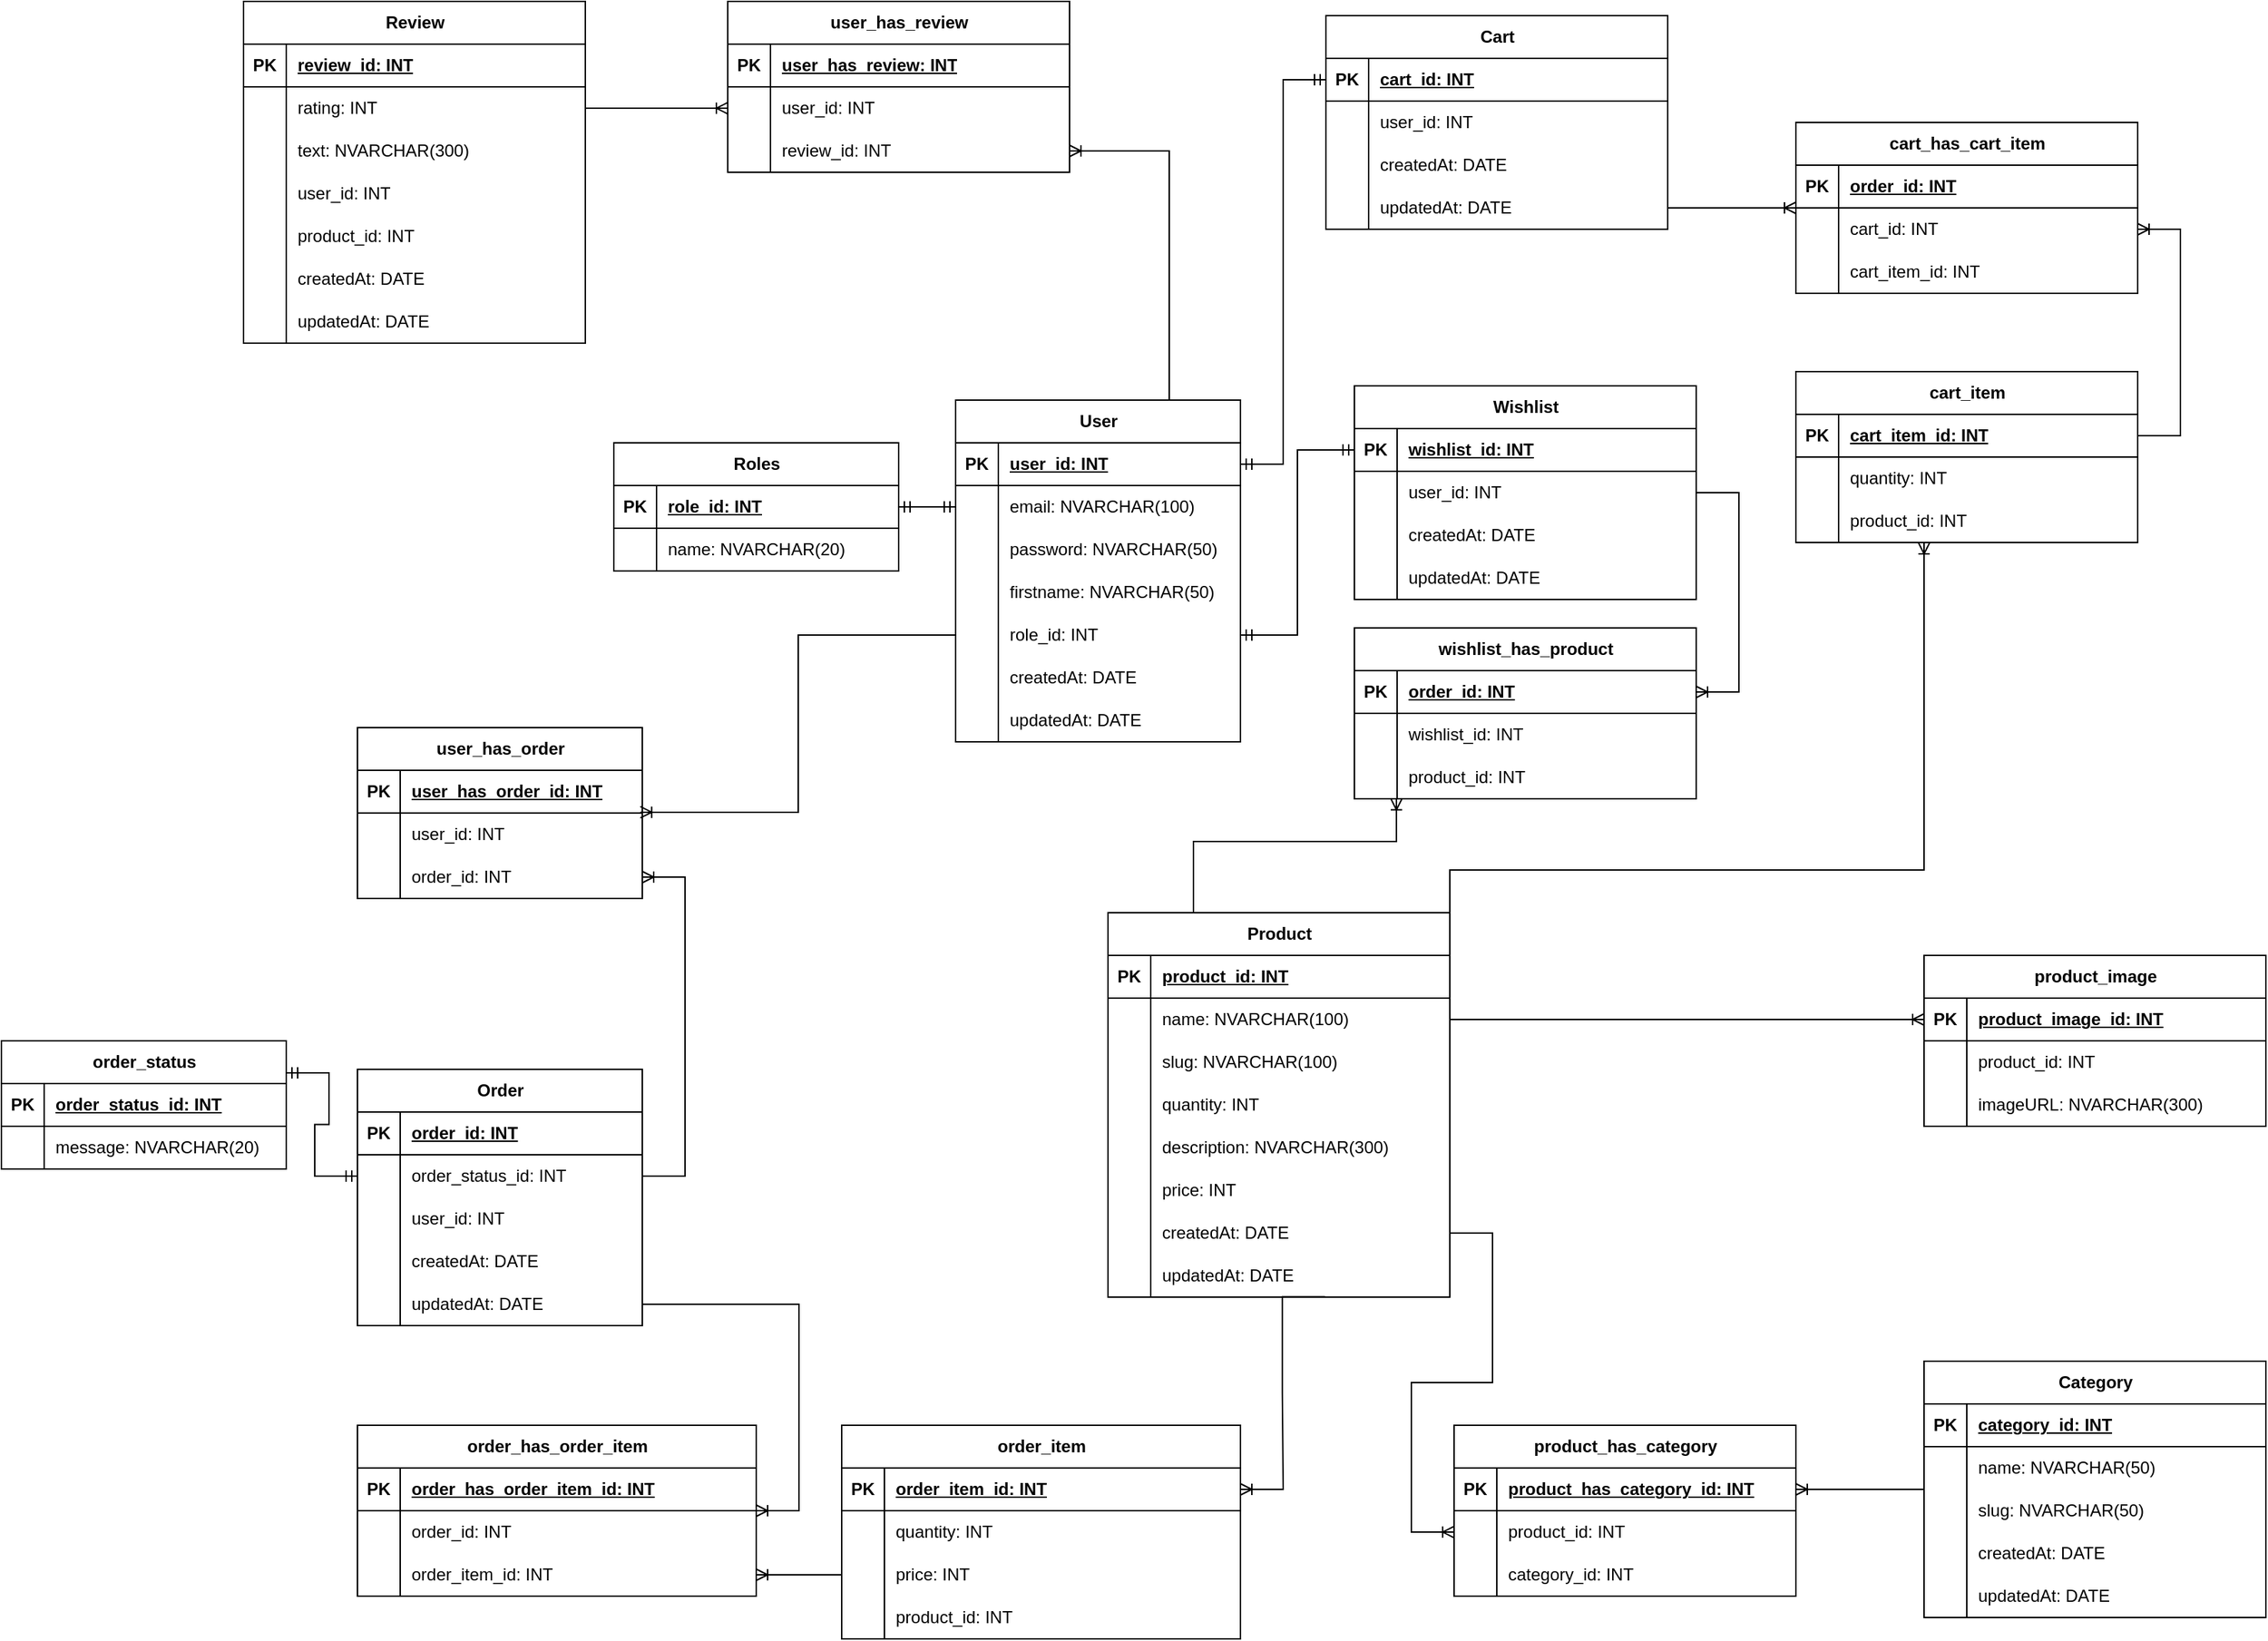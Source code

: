 <mxfile version="21.7.2" type="device">
  <diagram id="Y-lHsGfzWvklkj2IUued" name="Страница — 1">
    <mxGraphModel dx="2206" dy="2344" grid="1" gridSize="10" guides="1" tooltips="1" connect="1" arrows="1" fold="1" page="1" pageScale="1" pageWidth="827" pageHeight="1169" math="0" shadow="0">
      <root>
        <mxCell id="0" />
        <mxCell id="1" parent="0" />
        <mxCell id="SCgPNRUuOLUokb8Qyws3-1" value="User" style="shape=table;startSize=30;container=1;collapsible=1;childLayout=tableLayout;fixedRows=1;rowLines=0;fontStyle=1;align=center;resizeLast=1;html=1;" parent="1" vertex="1">
          <mxGeometry x="720" y="-880" width="200" height="240" as="geometry" />
        </mxCell>
        <mxCell id="SCgPNRUuOLUokb8Qyws3-2" value="" style="shape=tableRow;horizontal=0;startSize=0;swimlaneHead=0;swimlaneBody=0;fillColor=none;collapsible=0;dropTarget=0;points=[[0,0.5],[1,0.5]];portConstraint=eastwest;top=0;left=0;right=0;bottom=1;" parent="SCgPNRUuOLUokb8Qyws3-1" vertex="1">
          <mxGeometry y="30" width="200" height="30" as="geometry" />
        </mxCell>
        <mxCell id="SCgPNRUuOLUokb8Qyws3-3" value="PK" style="shape=partialRectangle;connectable=0;fillColor=none;top=0;left=0;bottom=0;right=0;fontStyle=1;overflow=hidden;whiteSpace=wrap;html=1;" parent="SCgPNRUuOLUokb8Qyws3-2" vertex="1">
          <mxGeometry width="30" height="30" as="geometry">
            <mxRectangle width="30" height="30" as="alternateBounds" />
          </mxGeometry>
        </mxCell>
        <mxCell id="SCgPNRUuOLUokb8Qyws3-4" value="user_id: INT" style="shape=partialRectangle;connectable=0;fillColor=none;top=0;left=0;bottom=0;right=0;align=left;spacingLeft=6;fontStyle=5;overflow=hidden;whiteSpace=wrap;html=1;" parent="SCgPNRUuOLUokb8Qyws3-2" vertex="1">
          <mxGeometry x="30" width="170" height="30" as="geometry">
            <mxRectangle width="170" height="30" as="alternateBounds" />
          </mxGeometry>
        </mxCell>
        <mxCell id="SCgPNRUuOLUokb8Qyws3-5" value="" style="shape=tableRow;horizontal=0;startSize=0;swimlaneHead=0;swimlaneBody=0;fillColor=none;collapsible=0;dropTarget=0;points=[[0,0.5],[1,0.5]];portConstraint=eastwest;top=0;left=0;right=0;bottom=0;" parent="SCgPNRUuOLUokb8Qyws3-1" vertex="1">
          <mxGeometry y="60" width="200" height="30" as="geometry" />
        </mxCell>
        <mxCell id="SCgPNRUuOLUokb8Qyws3-6" value="" style="shape=partialRectangle;connectable=0;fillColor=none;top=0;left=0;bottom=0;right=0;editable=1;overflow=hidden;whiteSpace=wrap;html=1;" parent="SCgPNRUuOLUokb8Qyws3-5" vertex="1">
          <mxGeometry width="30" height="30" as="geometry">
            <mxRectangle width="30" height="30" as="alternateBounds" />
          </mxGeometry>
        </mxCell>
        <mxCell id="SCgPNRUuOLUokb8Qyws3-7" value="email: NVARCHAR(100)" style="shape=partialRectangle;connectable=0;fillColor=none;top=0;left=0;bottom=0;right=0;align=left;spacingLeft=6;overflow=hidden;whiteSpace=wrap;html=1;" parent="SCgPNRUuOLUokb8Qyws3-5" vertex="1">
          <mxGeometry x="30" width="170" height="30" as="geometry">
            <mxRectangle width="170" height="30" as="alternateBounds" />
          </mxGeometry>
        </mxCell>
        <mxCell id="SCgPNRUuOLUokb8Qyws3-8" value="" style="shape=tableRow;horizontal=0;startSize=0;swimlaneHead=0;swimlaneBody=0;fillColor=none;collapsible=0;dropTarget=0;points=[[0,0.5],[1,0.5]];portConstraint=eastwest;top=0;left=0;right=0;bottom=0;" parent="SCgPNRUuOLUokb8Qyws3-1" vertex="1">
          <mxGeometry y="90" width="200" height="30" as="geometry" />
        </mxCell>
        <mxCell id="SCgPNRUuOLUokb8Qyws3-9" value="" style="shape=partialRectangle;connectable=0;fillColor=none;top=0;left=0;bottom=0;right=0;editable=1;overflow=hidden;whiteSpace=wrap;html=1;" parent="SCgPNRUuOLUokb8Qyws3-8" vertex="1">
          <mxGeometry width="30" height="30" as="geometry">
            <mxRectangle width="30" height="30" as="alternateBounds" />
          </mxGeometry>
        </mxCell>
        <mxCell id="SCgPNRUuOLUokb8Qyws3-10" value="password: NVARCHAR(50)" style="shape=partialRectangle;connectable=0;fillColor=none;top=0;left=0;bottom=0;right=0;align=left;spacingLeft=6;overflow=hidden;whiteSpace=wrap;html=1;" parent="SCgPNRUuOLUokb8Qyws3-8" vertex="1">
          <mxGeometry x="30" width="170" height="30" as="geometry">
            <mxRectangle width="170" height="30" as="alternateBounds" />
          </mxGeometry>
        </mxCell>
        <mxCell id="SCgPNRUuOLUokb8Qyws3-11" value="" style="shape=tableRow;horizontal=0;startSize=0;swimlaneHead=0;swimlaneBody=0;fillColor=none;collapsible=0;dropTarget=0;points=[[0,0.5],[1,0.5]];portConstraint=eastwest;top=0;left=0;right=0;bottom=0;" parent="SCgPNRUuOLUokb8Qyws3-1" vertex="1">
          <mxGeometry y="120" width="200" height="30" as="geometry" />
        </mxCell>
        <mxCell id="SCgPNRUuOLUokb8Qyws3-12" value="" style="shape=partialRectangle;connectable=0;fillColor=none;top=0;left=0;bottom=0;right=0;editable=1;overflow=hidden;whiteSpace=wrap;html=1;" parent="SCgPNRUuOLUokb8Qyws3-11" vertex="1">
          <mxGeometry width="30" height="30" as="geometry">
            <mxRectangle width="30" height="30" as="alternateBounds" />
          </mxGeometry>
        </mxCell>
        <mxCell id="SCgPNRUuOLUokb8Qyws3-13" value="firstname: NVARCHAR(50)" style="shape=partialRectangle;connectable=0;fillColor=none;top=0;left=0;bottom=0;right=0;align=left;spacingLeft=6;overflow=hidden;whiteSpace=wrap;html=1;" parent="SCgPNRUuOLUokb8Qyws3-11" vertex="1">
          <mxGeometry x="30" width="170" height="30" as="geometry">
            <mxRectangle width="170" height="30" as="alternateBounds" />
          </mxGeometry>
        </mxCell>
        <mxCell id="SCgPNRUuOLUokb8Qyws3-60" value="" style="shape=tableRow;horizontal=0;startSize=0;swimlaneHead=0;swimlaneBody=0;fillColor=none;collapsible=0;dropTarget=0;points=[[0,0.5],[1,0.5]];portConstraint=eastwest;top=0;left=0;right=0;bottom=0;" parent="SCgPNRUuOLUokb8Qyws3-1" vertex="1">
          <mxGeometry y="150" width="200" height="30" as="geometry" />
        </mxCell>
        <mxCell id="SCgPNRUuOLUokb8Qyws3-61" value="" style="shape=partialRectangle;connectable=0;fillColor=none;top=0;left=0;bottom=0;right=0;editable=1;overflow=hidden;whiteSpace=wrap;html=1;" parent="SCgPNRUuOLUokb8Qyws3-60" vertex="1">
          <mxGeometry width="30" height="30" as="geometry">
            <mxRectangle width="30" height="30" as="alternateBounds" />
          </mxGeometry>
        </mxCell>
        <mxCell id="SCgPNRUuOLUokb8Qyws3-62" value="role_id: INT" style="shape=partialRectangle;connectable=0;fillColor=none;top=0;left=0;bottom=0;right=0;align=left;spacingLeft=6;overflow=hidden;whiteSpace=wrap;html=1;" parent="SCgPNRUuOLUokb8Qyws3-60" vertex="1">
          <mxGeometry x="30" width="170" height="30" as="geometry">
            <mxRectangle width="170" height="30" as="alternateBounds" />
          </mxGeometry>
        </mxCell>
        <mxCell id="SCgPNRUuOLUokb8Qyws3-54" value="" style="shape=tableRow;horizontal=0;startSize=0;swimlaneHead=0;swimlaneBody=0;fillColor=none;collapsible=0;dropTarget=0;points=[[0,0.5],[1,0.5]];portConstraint=eastwest;top=0;left=0;right=0;bottom=0;" parent="SCgPNRUuOLUokb8Qyws3-1" vertex="1">
          <mxGeometry y="180" width="200" height="30" as="geometry" />
        </mxCell>
        <mxCell id="SCgPNRUuOLUokb8Qyws3-55" value="" style="shape=partialRectangle;connectable=0;fillColor=none;top=0;left=0;bottom=0;right=0;editable=1;overflow=hidden;whiteSpace=wrap;html=1;" parent="SCgPNRUuOLUokb8Qyws3-54" vertex="1">
          <mxGeometry width="30" height="30" as="geometry">
            <mxRectangle width="30" height="30" as="alternateBounds" />
          </mxGeometry>
        </mxCell>
        <mxCell id="SCgPNRUuOLUokb8Qyws3-56" value="createdAt: DATE" style="shape=partialRectangle;connectable=0;fillColor=none;top=0;left=0;bottom=0;right=0;align=left;spacingLeft=6;overflow=hidden;whiteSpace=wrap;html=1;" parent="SCgPNRUuOLUokb8Qyws3-54" vertex="1">
          <mxGeometry x="30" width="170" height="30" as="geometry">
            <mxRectangle width="170" height="30" as="alternateBounds" />
          </mxGeometry>
        </mxCell>
        <mxCell id="SCgPNRUuOLUokb8Qyws3-57" value="" style="shape=tableRow;horizontal=0;startSize=0;swimlaneHead=0;swimlaneBody=0;fillColor=none;collapsible=0;dropTarget=0;points=[[0,0.5],[1,0.5]];portConstraint=eastwest;top=0;left=0;right=0;bottom=0;" parent="SCgPNRUuOLUokb8Qyws3-1" vertex="1">
          <mxGeometry y="210" width="200" height="30" as="geometry" />
        </mxCell>
        <mxCell id="SCgPNRUuOLUokb8Qyws3-58" value="" style="shape=partialRectangle;connectable=0;fillColor=none;top=0;left=0;bottom=0;right=0;editable=1;overflow=hidden;whiteSpace=wrap;html=1;" parent="SCgPNRUuOLUokb8Qyws3-57" vertex="1">
          <mxGeometry width="30" height="30" as="geometry">
            <mxRectangle width="30" height="30" as="alternateBounds" />
          </mxGeometry>
        </mxCell>
        <mxCell id="SCgPNRUuOLUokb8Qyws3-59" value="updatedAt: DATE" style="shape=partialRectangle;connectable=0;fillColor=none;top=0;left=0;bottom=0;right=0;align=left;spacingLeft=6;overflow=hidden;whiteSpace=wrap;html=1;" parent="SCgPNRUuOLUokb8Qyws3-57" vertex="1">
          <mxGeometry x="30" width="170" height="30" as="geometry">
            <mxRectangle width="170" height="30" as="alternateBounds" />
          </mxGeometry>
        </mxCell>
        <mxCell id="SCgPNRUuOLUokb8Qyws3-28" value="Product" style="shape=table;startSize=30;container=1;collapsible=1;childLayout=tableLayout;fixedRows=1;rowLines=0;fontStyle=1;align=center;resizeLast=1;html=1;" parent="1" vertex="1">
          <mxGeometry x="827" y="-520" width="240" height="270" as="geometry" />
        </mxCell>
        <mxCell id="SCgPNRUuOLUokb8Qyws3-29" value="" style="shape=tableRow;horizontal=0;startSize=0;swimlaneHead=0;swimlaneBody=0;fillColor=none;collapsible=0;dropTarget=0;points=[[0,0.5],[1,0.5]];portConstraint=eastwest;top=0;left=0;right=0;bottom=1;" parent="SCgPNRUuOLUokb8Qyws3-28" vertex="1">
          <mxGeometry y="30" width="240" height="30" as="geometry" />
        </mxCell>
        <mxCell id="SCgPNRUuOLUokb8Qyws3-30" value="PK" style="shape=partialRectangle;connectable=0;fillColor=none;top=0;left=0;bottom=0;right=0;fontStyle=1;overflow=hidden;whiteSpace=wrap;html=1;" parent="SCgPNRUuOLUokb8Qyws3-29" vertex="1">
          <mxGeometry width="30" height="30" as="geometry">
            <mxRectangle width="30" height="30" as="alternateBounds" />
          </mxGeometry>
        </mxCell>
        <mxCell id="SCgPNRUuOLUokb8Qyws3-31" value="product_id: INT" style="shape=partialRectangle;connectable=0;fillColor=none;top=0;left=0;bottom=0;right=0;align=left;spacingLeft=6;fontStyle=5;overflow=hidden;whiteSpace=wrap;html=1;" parent="SCgPNRUuOLUokb8Qyws3-29" vertex="1">
          <mxGeometry x="30" width="210" height="30" as="geometry">
            <mxRectangle width="210" height="30" as="alternateBounds" />
          </mxGeometry>
        </mxCell>
        <mxCell id="SCgPNRUuOLUokb8Qyws3-32" value="" style="shape=tableRow;horizontal=0;startSize=0;swimlaneHead=0;swimlaneBody=0;fillColor=none;collapsible=0;dropTarget=0;points=[[0,0.5],[1,0.5]];portConstraint=eastwest;top=0;left=0;right=0;bottom=0;" parent="SCgPNRUuOLUokb8Qyws3-28" vertex="1">
          <mxGeometry y="60" width="240" height="30" as="geometry" />
        </mxCell>
        <mxCell id="SCgPNRUuOLUokb8Qyws3-33" value="" style="shape=partialRectangle;connectable=0;fillColor=none;top=0;left=0;bottom=0;right=0;editable=1;overflow=hidden;whiteSpace=wrap;html=1;" parent="SCgPNRUuOLUokb8Qyws3-32" vertex="1">
          <mxGeometry width="30" height="30" as="geometry">
            <mxRectangle width="30" height="30" as="alternateBounds" />
          </mxGeometry>
        </mxCell>
        <mxCell id="SCgPNRUuOLUokb8Qyws3-34" value="name: NVARCHAR(100)" style="shape=partialRectangle;connectable=0;fillColor=none;top=0;left=0;bottom=0;right=0;align=left;spacingLeft=6;overflow=hidden;whiteSpace=wrap;html=1;" parent="SCgPNRUuOLUokb8Qyws3-32" vertex="1">
          <mxGeometry x="30" width="210" height="30" as="geometry">
            <mxRectangle width="210" height="30" as="alternateBounds" />
          </mxGeometry>
        </mxCell>
        <mxCell id="SCgPNRUuOLUokb8Qyws3-35" value="" style="shape=tableRow;horizontal=0;startSize=0;swimlaneHead=0;swimlaneBody=0;fillColor=none;collapsible=0;dropTarget=0;points=[[0,0.5],[1,0.5]];portConstraint=eastwest;top=0;left=0;right=0;bottom=0;" parent="SCgPNRUuOLUokb8Qyws3-28" vertex="1">
          <mxGeometry y="90" width="240" height="30" as="geometry" />
        </mxCell>
        <mxCell id="SCgPNRUuOLUokb8Qyws3-36" value="" style="shape=partialRectangle;connectable=0;fillColor=none;top=0;left=0;bottom=0;right=0;editable=1;overflow=hidden;whiteSpace=wrap;html=1;" parent="SCgPNRUuOLUokb8Qyws3-35" vertex="1">
          <mxGeometry width="30" height="30" as="geometry">
            <mxRectangle width="30" height="30" as="alternateBounds" />
          </mxGeometry>
        </mxCell>
        <mxCell id="SCgPNRUuOLUokb8Qyws3-37" value="slug: NVARCHAR(100)" style="shape=partialRectangle;connectable=0;fillColor=none;top=0;left=0;bottom=0;right=0;align=left;spacingLeft=6;overflow=hidden;whiteSpace=wrap;html=1;" parent="SCgPNRUuOLUokb8Qyws3-35" vertex="1">
          <mxGeometry x="30" width="210" height="30" as="geometry">
            <mxRectangle width="210" height="30" as="alternateBounds" />
          </mxGeometry>
        </mxCell>
        <mxCell id="SCgPNRUuOLUokb8Qyws3-38" value="" style="shape=tableRow;horizontal=0;startSize=0;swimlaneHead=0;swimlaneBody=0;fillColor=none;collapsible=0;dropTarget=0;points=[[0,0.5],[1,0.5]];portConstraint=eastwest;top=0;left=0;right=0;bottom=0;" parent="SCgPNRUuOLUokb8Qyws3-28" vertex="1">
          <mxGeometry y="120" width="240" height="30" as="geometry" />
        </mxCell>
        <mxCell id="SCgPNRUuOLUokb8Qyws3-39" value="" style="shape=partialRectangle;connectable=0;fillColor=none;top=0;left=0;bottom=0;right=0;editable=1;overflow=hidden;whiteSpace=wrap;html=1;" parent="SCgPNRUuOLUokb8Qyws3-38" vertex="1">
          <mxGeometry width="30" height="30" as="geometry">
            <mxRectangle width="30" height="30" as="alternateBounds" />
          </mxGeometry>
        </mxCell>
        <mxCell id="SCgPNRUuOLUokb8Qyws3-40" value="quantity: INT" style="shape=partialRectangle;connectable=0;fillColor=none;top=0;left=0;bottom=0;right=0;align=left;spacingLeft=6;overflow=hidden;whiteSpace=wrap;html=1;" parent="SCgPNRUuOLUokb8Qyws3-38" vertex="1">
          <mxGeometry x="30" width="210" height="30" as="geometry">
            <mxRectangle width="210" height="30" as="alternateBounds" />
          </mxGeometry>
        </mxCell>
        <mxCell id="SCgPNRUuOLUokb8Qyws3-41" value="" style="shape=tableRow;horizontal=0;startSize=0;swimlaneHead=0;swimlaneBody=0;fillColor=none;collapsible=0;dropTarget=0;points=[[0,0.5],[1,0.5]];portConstraint=eastwest;top=0;left=0;right=0;bottom=0;" parent="SCgPNRUuOLUokb8Qyws3-28" vertex="1">
          <mxGeometry y="150" width="240" height="30" as="geometry" />
        </mxCell>
        <mxCell id="SCgPNRUuOLUokb8Qyws3-42" value="" style="shape=partialRectangle;connectable=0;fillColor=none;top=0;left=0;bottom=0;right=0;editable=1;overflow=hidden;whiteSpace=wrap;html=1;" parent="SCgPNRUuOLUokb8Qyws3-41" vertex="1">
          <mxGeometry width="30" height="30" as="geometry">
            <mxRectangle width="30" height="30" as="alternateBounds" />
          </mxGeometry>
        </mxCell>
        <mxCell id="SCgPNRUuOLUokb8Qyws3-43" value="description: NVARCHAR(300)" style="shape=partialRectangle;connectable=0;fillColor=none;top=0;left=0;bottom=0;right=0;align=left;spacingLeft=6;overflow=hidden;whiteSpace=wrap;html=1;" parent="SCgPNRUuOLUokb8Qyws3-41" vertex="1">
          <mxGeometry x="30" width="210" height="30" as="geometry">
            <mxRectangle width="210" height="30" as="alternateBounds" />
          </mxGeometry>
        </mxCell>
        <mxCell id="SCgPNRUuOLUokb8Qyws3-44" value="" style="shape=tableRow;horizontal=0;startSize=0;swimlaneHead=0;swimlaneBody=0;fillColor=none;collapsible=0;dropTarget=0;points=[[0,0.5],[1,0.5]];portConstraint=eastwest;top=0;left=0;right=0;bottom=0;" parent="SCgPNRUuOLUokb8Qyws3-28" vertex="1">
          <mxGeometry y="180" width="240" height="30" as="geometry" />
        </mxCell>
        <mxCell id="SCgPNRUuOLUokb8Qyws3-45" value="" style="shape=partialRectangle;connectable=0;fillColor=none;top=0;left=0;bottom=0;right=0;editable=1;overflow=hidden;whiteSpace=wrap;html=1;" parent="SCgPNRUuOLUokb8Qyws3-44" vertex="1">
          <mxGeometry width="30" height="30" as="geometry">
            <mxRectangle width="30" height="30" as="alternateBounds" />
          </mxGeometry>
        </mxCell>
        <mxCell id="SCgPNRUuOLUokb8Qyws3-46" value="price: INT" style="shape=partialRectangle;connectable=0;fillColor=none;top=0;left=0;bottom=0;right=0;align=left;spacingLeft=6;overflow=hidden;whiteSpace=wrap;html=1;" parent="SCgPNRUuOLUokb8Qyws3-44" vertex="1">
          <mxGeometry x="30" width="210" height="30" as="geometry">
            <mxRectangle width="210" height="30" as="alternateBounds" />
          </mxGeometry>
        </mxCell>
        <mxCell id="SCgPNRUuOLUokb8Qyws3-120" value="" style="shape=tableRow;horizontal=0;startSize=0;swimlaneHead=0;swimlaneBody=0;fillColor=none;collapsible=0;dropTarget=0;points=[[0,0.5],[1,0.5]];portConstraint=eastwest;top=0;left=0;right=0;bottom=0;" parent="SCgPNRUuOLUokb8Qyws3-28" vertex="1">
          <mxGeometry y="210" width="240" height="30" as="geometry" />
        </mxCell>
        <mxCell id="SCgPNRUuOLUokb8Qyws3-121" value="" style="shape=partialRectangle;connectable=0;fillColor=none;top=0;left=0;bottom=0;right=0;editable=1;overflow=hidden;whiteSpace=wrap;html=1;" parent="SCgPNRUuOLUokb8Qyws3-120" vertex="1">
          <mxGeometry width="30" height="30" as="geometry">
            <mxRectangle width="30" height="30" as="alternateBounds" />
          </mxGeometry>
        </mxCell>
        <mxCell id="SCgPNRUuOLUokb8Qyws3-122" value="createdAt: DATE" style="shape=partialRectangle;connectable=0;fillColor=none;top=0;left=0;bottom=0;right=0;align=left;spacingLeft=6;overflow=hidden;whiteSpace=wrap;html=1;" parent="SCgPNRUuOLUokb8Qyws3-120" vertex="1">
          <mxGeometry x="30" width="210" height="30" as="geometry">
            <mxRectangle width="210" height="30" as="alternateBounds" />
          </mxGeometry>
        </mxCell>
        <mxCell id="SCgPNRUuOLUokb8Qyws3-123" value="" style="shape=tableRow;horizontal=0;startSize=0;swimlaneHead=0;swimlaneBody=0;fillColor=none;collapsible=0;dropTarget=0;points=[[0,0.5],[1,0.5]];portConstraint=eastwest;top=0;left=0;right=0;bottom=0;" parent="SCgPNRUuOLUokb8Qyws3-28" vertex="1">
          <mxGeometry y="240" width="240" height="30" as="geometry" />
        </mxCell>
        <mxCell id="SCgPNRUuOLUokb8Qyws3-124" value="" style="shape=partialRectangle;connectable=0;fillColor=none;top=0;left=0;bottom=0;right=0;editable=1;overflow=hidden;whiteSpace=wrap;html=1;" parent="SCgPNRUuOLUokb8Qyws3-123" vertex="1">
          <mxGeometry width="30" height="30" as="geometry">
            <mxRectangle width="30" height="30" as="alternateBounds" />
          </mxGeometry>
        </mxCell>
        <mxCell id="SCgPNRUuOLUokb8Qyws3-125" value="updatedAt: DATE" style="shape=partialRectangle;connectable=0;fillColor=none;top=0;left=0;bottom=0;right=0;align=left;spacingLeft=6;overflow=hidden;whiteSpace=wrap;html=1;" parent="SCgPNRUuOLUokb8Qyws3-123" vertex="1">
          <mxGeometry x="30" width="210" height="30" as="geometry">
            <mxRectangle width="210" height="30" as="alternateBounds" />
          </mxGeometry>
        </mxCell>
        <mxCell id="SCgPNRUuOLUokb8Qyws3-63" value="Roles" style="shape=table;startSize=30;container=1;collapsible=1;childLayout=tableLayout;fixedRows=1;rowLines=0;fontStyle=1;align=center;resizeLast=1;html=1;" parent="1" vertex="1">
          <mxGeometry x="480" y="-850" width="200" height="90" as="geometry" />
        </mxCell>
        <mxCell id="SCgPNRUuOLUokb8Qyws3-64" value="" style="shape=tableRow;horizontal=0;startSize=0;swimlaneHead=0;swimlaneBody=0;fillColor=none;collapsible=0;dropTarget=0;points=[[0,0.5],[1,0.5]];portConstraint=eastwest;top=0;left=0;right=0;bottom=1;" parent="SCgPNRUuOLUokb8Qyws3-63" vertex="1">
          <mxGeometry y="30" width="200" height="30" as="geometry" />
        </mxCell>
        <mxCell id="SCgPNRUuOLUokb8Qyws3-65" value="PK" style="shape=partialRectangle;connectable=0;fillColor=none;top=0;left=0;bottom=0;right=0;fontStyle=1;overflow=hidden;whiteSpace=wrap;html=1;" parent="SCgPNRUuOLUokb8Qyws3-64" vertex="1">
          <mxGeometry width="30" height="30" as="geometry">
            <mxRectangle width="30" height="30" as="alternateBounds" />
          </mxGeometry>
        </mxCell>
        <mxCell id="SCgPNRUuOLUokb8Qyws3-66" value="role_id: INT" style="shape=partialRectangle;connectable=0;fillColor=none;top=0;left=0;bottom=0;right=0;align=left;spacingLeft=6;fontStyle=5;overflow=hidden;whiteSpace=wrap;html=1;" parent="SCgPNRUuOLUokb8Qyws3-64" vertex="1">
          <mxGeometry x="30" width="170" height="30" as="geometry">
            <mxRectangle width="170" height="30" as="alternateBounds" />
          </mxGeometry>
        </mxCell>
        <mxCell id="SCgPNRUuOLUokb8Qyws3-67" value="" style="shape=tableRow;horizontal=0;startSize=0;swimlaneHead=0;swimlaneBody=0;fillColor=none;collapsible=0;dropTarget=0;points=[[0,0.5],[1,0.5]];portConstraint=eastwest;top=0;left=0;right=0;bottom=0;" parent="SCgPNRUuOLUokb8Qyws3-63" vertex="1">
          <mxGeometry y="60" width="200" height="30" as="geometry" />
        </mxCell>
        <mxCell id="SCgPNRUuOLUokb8Qyws3-68" value="" style="shape=partialRectangle;connectable=0;fillColor=none;top=0;left=0;bottom=0;right=0;editable=1;overflow=hidden;whiteSpace=wrap;html=1;" parent="SCgPNRUuOLUokb8Qyws3-67" vertex="1">
          <mxGeometry width="30" height="30" as="geometry">
            <mxRectangle width="30" height="30" as="alternateBounds" />
          </mxGeometry>
        </mxCell>
        <mxCell id="SCgPNRUuOLUokb8Qyws3-69" value="name: NVARCHAR(20)" style="shape=partialRectangle;connectable=0;fillColor=none;top=0;left=0;bottom=0;right=0;align=left;spacingLeft=6;overflow=hidden;whiteSpace=wrap;html=1;" parent="SCgPNRUuOLUokb8Qyws3-67" vertex="1">
          <mxGeometry x="30" width="170" height="30" as="geometry">
            <mxRectangle width="170" height="30" as="alternateBounds" />
          </mxGeometry>
        </mxCell>
        <mxCell id="SCgPNRUuOLUokb8Qyws3-91" value="Category" style="shape=table;startSize=30;container=1;collapsible=1;childLayout=tableLayout;fixedRows=1;rowLines=0;fontStyle=1;align=center;resizeLast=1;html=1;" parent="1" vertex="1">
          <mxGeometry x="1400" y="-205" width="240" height="180" as="geometry" />
        </mxCell>
        <mxCell id="SCgPNRUuOLUokb8Qyws3-92" value="" style="shape=tableRow;horizontal=0;startSize=0;swimlaneHead=0;swimlaneBody=0;fillColor=none;collapsible=0;dropTarget=0;points=[[0,0.5],[1,0.5]];portConstraint=eastwest;top=0;left=0;right=0;bottom=1;" parent="SCgPNRUuOLUokb8Qyws3-91" vertex="1">
          <mxGeometry y="30" width="240" height="30" as="geometry" />
        </mxCell>
        <mxCell id="SCgPNRUuOLUokb8Qyws3-93" value="PK" style="shape=partialRectangle;connectable=0;fillColor=none;top=0;left=0;bottom=0;right=0;fontStyle=1;overflow=hidden;whiteSpace=wrap;html=1;" parent="SCgPNRUuOLUokb8Qyws3-92" vertex="1">
          <mxGeometry width="30" height="30" as="geometry">
            <mxRectangle width="30" height="30" as="alternateBounds" />
          </mxGeometry>
        </mxCell>
        <mxCell id="SCgPNRUuOLUokb8Qyws3-94" value="category_id: INT" style="shape=partialRectangle;connectable=0;fillColor=none;top=0;left=0;bottom=0;right=0;align=left;spacingLeft=6;fontStyle=5;overflow=hidden;whiteSpace=wrap;html=1;" parent="SCgPNRUuOLUokb8Qyws3-92" vertex="1">
          <mxGeometry x="30" width="210" height="30" as="geometry">
            <mxRectangle width="210" height="30" as="alternateBounds" />
          </mxGeometry>
        </mxCell>
        <mxCell id="SCgPNRUuOLUokb8Qyws3-95" value="" style="shape=tableRow;horizontal=0;startSize=0;swimlaneHead=0;swimlaneBody=0;fillColor=none;collapsible=0;dropTarget=0;points=[[0,0.5],[1,0.5]];portConstraint=eastwest;top=0;left=0;right=0;bottom=0;" parent="SCgPNRUuOLUokb8Qyws3-91" vertex="1">
          <mxGeometry y="60" width="240" height="30" as="geometry" />
        </mxCell>
        <mxCell id="SCgPNRUuOLUokb8Qyws3-96" value="" style="shape=partialRectangle;connectable=0;fillColor=none;top=0;left=0;bottom=0;right=0;editable=1;overflow=hidden;whiteSpace=wrap;html=1;" parent="SCgPNRUuOLUokb8Qyws3-95" vertex="1">
          <mxGeometry width="30" height="30" as="geometry">
            <mxRectangle width="30" height="30" as="alternateBounds" />
          </mxGeometry>
        </mxCell>
        <mxCell id="SCgPNRUuOLUokb8Qyws3-97" value="name: NVARCHAR(50)" style="shape=partialRectangle;connectable=0;fillColor=none;top=0;left=0;bottom=0;right=0;align=left;spacingLeft=6;overflow=hidden;whiteSpace=wrap;html=1;" parent="SCgPNRUuOLUokb8Qyws3-95" vertex="1">
          <mxGeometry x="30" width="210" height="30" as="geometry">
            <mxRectangle width="210" height="30" as="alternateBounds" />
          </mxGeometry>
        </mxCell>
        <mxCell id="SCgPNRUuOLUokb8Qyws3-98" value="" style="shape=tableRow;horizontal=0;startSize=0;swimlaneHead=0;swimlaneBody=0;fillColor=none;collapsible=0;dropTarget=0;points=[[0,0.5],[1,0.5]];portConstraint=eastwest;top=0;left=0;right=0;bottom=0;" parent="SCgPNRUuOLUokb8Qyws3-91" vertex="1">
          <mxGeometry y="90" width="240" height="30" as="geometry" />
        </mxCell>
        <mxCell id="SCgPNRUuOLUokb8Qyws3-99" value="" style="shape=partialRectangle;connectable=0;fillColor=none;top=0;left=0;bottom=0;right=0;editable=1;overflow=hidden;whiteSpace=wrap;html=1;" parent="SCgPNRUuOLUokb8Qyws3-98" vertex="1">
          <mxGeometry width="30" height="30" as="geometry">
            <mxRectangle width="30" height="30" as="alternateBounds" />
          </mxGeometry>
        </mxCell>
        <mxCell id="SCgPNRUuOLUokb8Qyws3-100" value="slug: NVARCHAR(50)" style="shape=partialRectangle;connectable=0;fillColor=none;top=0;left=0;bottom=0;right=0;align=left;spacingLeft=6;overflow=hidden;whiteSpace=wrap;html=1;" parent="SCgPNRUuOLUokb8Qyws3-98" vertex="1">
          <mxGeometry x="30" width="210" height="30" as="geometry">
            <mxRectangle width="210" height="30" as="alternateBounds" />
          </mxGeometry>
        </mxCell>
        <mxCell id="SCgPNRUuOLUokb8Qyws3-113" value="" style="shape=tableRow;horizontal=0;startSize=0;swimlaneHead=0;swimlaneBody=0;fillColor=none;collapsible=0;dropTarget=0;points=[[0,0.5],[1,0.5]];portConstraint=eastwest;top=0;left=0;right=0;bottom=0;" parent="SCgPNRUuOLUokb8Qyws3-91" vertex="1">
          <mxGeometry y="120" width="240" height="30" as="geometry" />
        </mxCell>
        <mxCell id="SCgPNRUuOLUokb8Qyws3-114" value="" style="shape=partialRectangle;connectable=0;fillColor=none;top=0;left=0;bottom=0;right=0;editable=1;overflow=hidden;whiteSpace=wrap;html=1;" parent="SCgPNRUuOLUokb8Qyws3-113" vertex="1">
          <mxGeometry width="30" height="30" as="geometry">
            <mxRectangle width="30" height="30" as="alternateBounds" />
          </mxGeometry>
        </mxCell>
        <mxCell id="SCgPNRUuOLUokb8Qyws3-115" value="createdAt: DATE" style="shape=partialRectangle;connectable=0;fillColor=none;top=0;left=0;bottom=0;right=0;align=left;spacingLeft=6;overflow=hidden;whiteSpace=wrap;html=1;" parent="SCgPNRUuOLUokb8Qyws3-113" vertex="1">
          <mxGeometry x="30" width="210" height="30" as="geometry">
            <mxRectangle width="210" height="30" as="alternateBounds" />
          </mxGeometry>
        </mxCell>
        <mxCell id="SCgPNRUuOLUokb8Qyws3-116" value="" style="shape=tableRow;horizontal=0;startSize=0;swimlaneHead=0;swimlaneBody=0;fillColor=none;collapsible=0;dropTarget=0;points=[[0,0.5],[1,0.5]];portConstraint=eastwest;top=0;left=0;right=0;bottom=0;" parent="SCgPNRUuOLUokb8Qyws3-91" vertex="1">
          <mxGeometry y="150" width="240" height="30" as="geometry" />
        </mxCell>
        <mxCell id="SCgPNRUuOLUokb8Qyws3-117" value="" style="shape=partialRectangle;connectable=0;fillColor=none;top=0;left=0;bottom=0;right=0;editable=1;overflow=hidden;whiteSpace=wrap;html=1;" parent="SCgPNRUuOLUokb8Qyws3-116" vertex="1">
          <mxGeometry width="30" height="30" as="geometry">
            <mxRectangle width="30" height="30" as="alternateBounds" />
          </mxGeometry>
        </mxCell>
        <mxCell id="SCgPNRUuOLUokb8Qyws3-118" value="updatedAt: DATE" style="shape=partialRectangle;connectable=0;fillColor=none;top=0;left=0;bottom=0;right=0;align=left;spacingLeft=6;overflow=hidden;whiteSpace=wrap;html=1;" parent="SCgPNRUuOLUokb8Qyws3-116" vertex="1">
          <mxGeometry x="30" width="210" height="30" as="geometry">
            <mxRectangle width="210" height="30" as="alternateBounds" />
          </mxGeometry>
        </mxCell>
        <mxCell id="SCgPNRUuOLUokb8Qyws3-127" value="Review" style="shape=table;startSize=30;container=1;collapsible=1;childLayout=tableLayout;fixedRows=1;rowLines=0;fontStyle=1;align=center;resizeLast=1;html=1;" parent="1" vertex="1">
          <mxGeometry x="220" y="-1160" width="240" height="240" as="geometry" />
        </mxCell>
        <mxCell id="SCgPNRUuOLUokb8Qyws3-128" value="" style="shape=tableRow;horizontal=0;startSize=0;swimlaneHead=0;swimlaneBody=0;fillColor=none;collapsible=0;dropTarget=0;points=[[0,0.5],[1,0.5]];portConstraint=eastwest;top=0;left=0;right=0;bottom=1;" parent="SCgPNRUuOLUokb8Qyws3-127" vertex="1">
          <mxGeometry y="30" width="240" height="30" as="geometry" />
        </mxCell>
        <mxCell id="SCgPNRUuOLUokb8Qyws3-129" value="PK" style="shape=partialRectangle;connectable=0;fillColor=none;top=0;left=0;bottom=0;right=0;fontStyle=1;overflow=hidden;whiteSpace=wrap;html=1;" parent="SCgPNRUuOLUokb8Qyws3-128" vertex="1">
          <mxGeometry width="30" height="30" as="geometry">
            <mxRectangle width="30" height="30" as="alternateBounds" />
          </mxGeometry>
        </mxCell>
        <mxCell id="SCgPNRUuOLUokb8Qyws3-130" value="review_id: INT" style="shape=partialRectangle;connectable=0;fillColor=none;top=0;left=0;bottom=0;right=0;align=left;spacingLeft=6;fontStyle=5;overflow=hidden;whiteSpace=wrap;html=1;" parent="SCgPNRUuOLUokb8Qyws3-128" vertex="1">
          <mxGeometry x="30" width="210" height="30" as="geometry">
            <mxRectangle width="210" height="30" as="alternateBounds" />
          </mxGeometry>
        </mxCell>
        <mxCell id="SCgPNRUuOLUokb8Qyws3-131" value="" style="shape=tableRow;horizontal=0;startSize=0;swimlaneHead=0;swimlaneBody=0;fillColor=none;collapsible=0;dropTarget=0;points=[[0,0.5],[1,0.5]];portConstraint=eastwest;top=0;left=0;right=0;bottom=0;" parent="SCgPNRUuOLUokb8Qyws3-127" vertex="1">
          <mxGeometry y="60" width="240" height="30" as="geometry" />
        </mxCell>
        <mxCell id="SCgPNRUuOLUokb8Qyws3-132" value="" style="shape=partialRectangle;connectable=0;fillColor=none;top=0;left=0;bottom=0;right=0;editable=1;overflow=hidden;whiteSpace=wrap;html=1;" parent="SCgPNRUuOLUokb8Qyws3-131" vertex="1">
          <mxGeometry width="30" height="30" as="geometry">
            <mxRectangle width="30" height="30" as="alternateBounds" />
          </mxGeometry>
        </mxCell>
        <mxCell id="SCgPNRUuOLUokb8Qyws3-133" value="rating: INT" style="shape=partialRectangle;connectable=0;fillColor=none;top=0;left=0;bottom=0;right=0;align=left;spacingLeft=6;overflow=hidden;whiteSpace=wrap;html=1;" parent="SCgPNRUuOLUokb8Qyws3-131" vertex="1">
          <mxGeometry x="30" width="210" height="30" as="geometry">
            <mxRectangle width="210" height="30" as="alternateBounds" />
          </mxGeometry>
        </mxCell>
        <mxCell id="SCgPNRUuOLUokb8Qyws3-134" value="" style="shape=tableRow;horizontal=0;startSize=0;swimlaneHead=0;swimlaneBody=0;fillColor=none;collapsible=0;dropTarget=0;points=[[0,0.5],[1,0.5]];portConstraint=eastwest;top=0;left=0;right=0;bottom=0;" parent="SCgPNRUuOLUokb8Qyws3-127" vertex="1">
          <mxGeometry y="90" width="240" height="30" as="geometry" />
        </mxCell>
        <mxCell id="SCgPNRUuOLUokb8Qyws3-135" value="" style="shape=partialRectangle;connectable=0;fillColor=none;top=0;left=0;bottom=0;right=0;editable=1;overflow=hidden;whiteSpace=wrap;html=1;" parent="SCgPNRUuOLUokb8Qyws3-134" vertex="1">
          <mxGeometry width="30" height="30" as="geometry">
            <mxRectangle width="30" height="30" as="alternateBounds" />
          </mxGeometry>
        </mxCell>
        <mxCell id="SCgPNRUuOLUokb8Qyws3-136" value="text: NVARCHAR(300)" style="shape=partialRectangle;connectable=0;fillColor=none;top=0;left=0;bottom=0;right=0;align=left;spacingLeft=6;overflow=hidden;whiteSpace=wrap;html=1;" parent="SCgPNRUuOLUokb8Qyws3-134" vertex="1">
          <mxGeometry x="30" width="210" height="30" as="geometry">
            <mxRectangle width="210" height="30" as="alternateBounds" />
          </mxGeometry>
        </mxCell>
        <mxCell id="SCgPNRUuOLUokb8Qyws3-137" value="" style="shape=tableRow;horizontal=0;startSize=0;swimlaneHead=0;swimlaneBody=0;fillColor=none;collapsible=0;dropTarget=0;points=[[0,0.5],[1,0.5]];portConstraint=eastwest;top=0;left=0;right=0;bottom=0;" parent="SCgPNRUuOLUokb8Qyws3-127" vertex="1">
          <mxGeometry y="120" width="240" height="30" as="geometry" />
        </mxCell>
        <mxCell id="SCgPNRUuOLUokb8Qyws3-138" value="" style="shape=partialRectangle;connectable=0;fillColor=none;top=0;left=0;bottom=0;right=0;editable=1;overflow=hidden;whiteSpace=wrap;html=1;" parent="SCgPNRUuOLUokb8Qyws3-137" vertex="1">
          <mxGeometry width="30" height="30" as="geometry">
            <mxRectangle width="30" height="30" as="alternateBounds" />
          </mxGeometry>
        </mxCell>
        <mxCell id="SCgPNRUuOLUokb8Qyws3-139" value="user_id: INT" style="shape=partialRectangle;connectable=0;fillColor=none;top=0;left=0;bottom=0;right=0;align=left;spacingLeft=6;overflow=hidden;whiteSpace=wrap;html=1;" parent="SCgPNRUuOLUokb8Qyws3-137" vertex="1">
          <mxGeometry x="30" width="210" height="30" as="geometry">
            <mxRectangle width="210" height="30" as="alternateBounds" />
          </mxGeometry>
        </mxCell>
        <mxCell id="SCgPNRUuOLUokb8Qyws3-140" value="" style="shape=tableRow;horizontal=0;startSize=0;swimlaneHead=0;swimlaneBody=0;fillColor=none;collapsible=0;dropTarget=0;points=[[0,0.5],[1,0.5]];portConstraint=eastwest;top=0;left=0;right=0;bottom=0;" parent="SCgPNRUuOLUokb8Qyws3-127" vertex="1">
          <mxGeometry y="150" width="240" height="30" as="geometry" />
        </mxCell>
        <mxCell id="SCgPNRUuOLUokb8Qyws3-141" value="" style="shape=partialRectangle;connectable=0;fillColor=none;top=0;left=0;bottom=0;right=0;editable=1;overflow=hidden;whiteSpace=wrap;html=1;" parent="SCgPNRUuOLUokb8Qyws3-140" vertex="1">
          <mxGeometry width="30" height="30" as="geometry">
            <mxRectangle width="30" height="30" as="alternateBounds" />
          </mxGeometry>
        </mxCell>
        <mxCell id="SCgPNRUuOLUokb8Qyws3-142" value="product_id: INT" style="shape=partialRectangle;connectable=0;fillColor=none;top=0;left=0;bottom=0;right=0;align=left;spacingLeft=6;overflow=hidden;whiteSpace=wrap;html=1;" parent="SCgPNRUuOLUokb8Qyws3-140" vertex="1">
          <mxGeometry x="30" width="210" height="30" as="geometry">
            <mxRectangle width="210" height="30" as="alternateBounds" />
          </mxGeometry>
        </mxCell>
        <mxCell id="SCgPNRUuOLUokb8Qyws3-143" value="" style="shape=tableRow;horizontal=0;startSize=0;swimlaneHead=0;swimlaneBody=0;fillColor=none;collapsible=0;dropTarget=0;points=[[0,0.5],[1,0.5]];portConstraint=eastwest;top=0;left=0;right=0;bottom=0;" parent="SCgPNRUuOLUokb8Qyws3-127" vertex="1">
          <mxGeometry y="180" width="240" height="30" as="geometry" />
        </mxCell>
        <mxCell id="SCgPNRUuOLUokb8Qyws3-144" value="" style="shape=partialRectangle;connectable=0;fillColor=none;top=0;left=0;bottom=0;right=0;editable=1;overflow=hidden;whiteSpace=wrap;html=1;" parent="SCgPNRUuOLUokb8Qyws3-143" vertex="1">
          <mxGeometry width="30" height="30" as="geometry">
            <mxRectangle width="30" height="30" as="alternateBounds" />
          </mxGeometry>
        </mxCell>
        <mxCell id="SCgPNRUuOLUokb8Qyws3-145" value="createdAt: DATE" style="shape=partialRectangle;connectable=0;fillColor=none;top=0;left=0;bottom=0;right=0;align=left;spacingLeft=6;overflow=hidden;whiteSpace=wrap;html=1;" parent="SCgPNRUuOLUokb8Qyws3-143" vertex="1">
          <mxGeometry x="30" width="210" height="30" as="geometry">
            <mxRectangle width="210" height="30" as="alternateBounds" />
          </mxGeometry>
        </mxCell>
        <mxCell id="SCgPNRUuOLUokb8Qyws3-146" value="" style="shape=tableRow;horizontal=0;startSize=0;swimlaneHead=0;swimlaneBody=0;fillColor=none;collapsible=0;dropTarget=0;points=[[0,0.5],[1,0.5]];portConstraint=eastwest;top=0;left=0;right=0;bottom=0;" parent="SCgPNRUuOLUokb8Qyws3-127" vertex="1">
          <mxGeometry y="210" width="240" height="30" as="geometry" />
        </mxCell>
        <mxCell id="SCgPNRUuOLUokb8Qyws3-147" value="" style="shape=partialRectangle;connectable=0;fillColor=none;top=0;left=0;bottom=0;right=0;editable=1;overflow=hidden;whiteSpace=wrap;html=1;" parent="SCgPNRUuOLUokb8Qyws3-146" vertex="1">
          <mxGeometry width="30" height="30" as="geometry">
            <mxRectangle width="30" height="30" as="alternateBounds" />
          </mxGeometry>
        </mxCell>
        <mxCell id="SCgPNRUuOLUokb8Qyws3-148" value="updatedAt: DATE" style="shape=partialRectangle;connectable=0;fillColor=none;top=0;left=0;bottom=0;right=0;align=left;spacingLeft=6;overflow=hidden;whiteSpace=wrap;html=1;" parent="SCgPNRUuOLUokb8Qyws3-146" vertex="1">
          <mxGeometry x="30" width="210" height="30" as="geometry">
            <mxRectangle width="210" height="30" as="alternateBounds" />
          </mxGeometry>
        </mxCell>
        <mxCell id="SCgPNRUuOLUokb8Qyws3-161" value="Cart" style="shape=table;startSize=30;container=1;collapsible=1;childLayout=tableLayout;fixedRows=1;rowLines=0;fontStyle=1;align=center;resizeLast=1;html=1;" parent="1" vertex="1">
          <mxGeometry x="980" y="-1150" width="240" height="150" as="geometry" />
        </mxCell>
        <mxCell id="SCgPNRUuOLUokb8Qyws3-162" value="" style="shape=tableRow;horizontal=0;startSize=0;swimlaneHead=0;swimlaneBody=0;fillColor=none;collapsible=0;dropTarget=0;points=[[0,0.5],[1,0.5]];portConstraint=eastwest;top=0;left=0;right=0;bottom=1;" parent="SCgPNRUuOLUokb8Qyws3-161" vertex="1">
          <mxGeometry y="30" width="240" height="30" as="geometry" />
        </mxCell>
        <mxCell id="SCgPNRUuOLUokb8Qyws3-163" value="PK" style="shape=partialRectangle;connectable=0;fillColor=none;top=0;left=0;bottom=0;right=0;fontStyle=1;overflow=hidden;whiteSpace=wrap;html=1;" parent="SCgPNRUuOLUokb8Qyws3-162" vertex="1">
          <mxGeometry width="30" height="30" as="geometry">
            <mxRectangle width="30" height="30" as="alternateBounds" />
          </mxGeometry>
        </mxCell>
        <mxCell id="SCgPNRUuOLUokb8Qyws3-164" value="cart_id: INT" style="shape=partialRectangle;connectable=0;fillColor=none;top=0;left=0;bottom=0;right=0;align=left;spacingLeft=6;fontStyle=5;overflow=hidden;whiteSpace=wrap;html=1;" parent="SCgPNRUuOLUokb8Qyws3-162" vertex="1">
          <mxGeometry x="30" width="210" height="30" as="geometry">
            <mxRectangle width="210" height="30" as="alternateBounds" />
          </mxGeometry>
        </mxCell>
        <mxCell id="SCgPNRUuOLUokb8Qyws3-165" value="" style="shape=tableRow;horizontal=0;startSize=0;swimlaneHead=0;swimlaneBody=0;fillColor=none;collapsible=0;dropTarget=0;points=[[0,0.5],[1,0.5]];portConstraint=eastwest;top=0;left=0;right=0;bottom=0;" parent="SCgPNRUuOLUokb8Qyws3-161" vertex="1">
          <mxGeometry y="60" width="240" height="30" as="geometry" />
        </mxCell>
        <mxCell id="SCgPNRUuOLUokb8Qyws3-166" value="" style="shape=partialRectangle;connectable=0;fillColor=none;top=0;left=0;bottom=0;right=0;editable=1;overflow=hidden;whiteSpace=wrap;html=1;" parent="SCgPNRUuOLUokb8Qyws3-165" vertex="1">
          <mxGeometry width="30" height="30" as="geometry">
            <mxRectangle width="30" height="30" as="alternateBounds" />
          </mxGeometry>
        </mxCell>
        <mxCell id="SCgPNRUuOLUokb8Qyws3-167" value="user_id: INT" style="shape=partialRectangle;connectable=0;fillColor=none;top=0;left=0;bottom=0;right=0;align=left;spacingLeft=6;overflow=hidden;whiteSpace=wrap;html=1;" parent="SCgPNRUuOLUokb8Qyws3-165" vertex="1">
          <mxGeometry x="30" width="210" height="30" as="geometry">
            <mxRectangle width="210" height="30" as="alternateBounds" />
          </mxGeometry>
        </mxCell>
        <mxCell id="SCgPNRUuOLUokb8Qyws3-174" value="" style="shape=tableRow;horizontal=0;startSize=0;swimlaneHead=0;swimlaneBody=0;fillColor=none;collapsible=0;dropTarget=0;points=[[0,0.5],[1,0.5]];portConstraint=eastwest;top=0;left=0;right=0;bottom=0;" parent="SCgPNRUuOLUokb8Qyws3-161" vertex="1">
          <mxGeometry y="90" width="240" height="30" as="geometry" />
        </mxCell>
        <mxCell id="SCgPNRUuOLUokb8Qyws3-175" value="" style="shape=partialRectangle;connectable=0;fillColor=none;top=0;left=0;bottom=0;right=0;editable=1;overflow=hidden;whiteSpace=wrap;html=1;" parent="SCgPNRUuOLUokb8Qyws3-174" vertex="1">
          <mxGeometry width="30" height="30" as="geometry">
            <mxRectangle width="30" height="30" as="alternateBounds" />
          </mxGeometry>
        </mxCell>
        <mxCell id="SCgPNRUuOLUokb8Qyws3-176" value="createdAt: DATE" style="shape=partialRectangle;connectable=0;fillColor=none;top=0;left=0;bottom=0;right=0;align=left;spacingLeft=6;overflow=hidden;whiteSpace=wrap;html=1;" parent="SCgPNRUuOLUokb8Qyws3-174" vertex="1">
          <mxGeometry x="30" width="210" height="30" as="geometry">
            <mxRectangle width="210" height="30" as="alternateBounds" />
          </mxGeometry>
        </mxCell>
        <mxCell id="SCgPNRUuOLUokb8Qyws3-177" value="" style="shape=tableRow;horizontal=0;startSize=0;swimlaneHead=0;swimlaneBody=0;fillColor=none;collapsible=0;dropTarget=0;points=[[0,0.5],[1,0.5]];portConstraint=eastwest;top=0;left=0;right=0;bottom=0;" parent="SCgPNRUuOLUokb8Qyws3-161" vertex="1">
          <mxGeometry y="120" width="240" height="30" as="geometry" />
        </mxCell>
        <mxCell id="SCgPNRUuOLUokb8Qyws3-178" value="" style="shape=partialRectangle;connectable=0;fillColor=none;top=0;left=0;bottom=0;right=0;editable=1;overflow=hidden;whiteSpace=wrap;html=1;" parent="SCgPNRUuOLUokb8Qyws3-177" vertex="1">
          <mxGeometry width="30" height="30" as="geometry">
            <mxRectangle width="30" height="30" as="alternateBounds" />
          </mxGeometry>
        </mxCell>
        <mxCell id="SCgPNRUuOLUokb8Qyws3-179" value="updatedAt: DATE" style="shape=partialRectangle;connectable=0;fillColor=none;top=0;left=0;bottom=0;right=0;align=left;spacingLeft=6;overflow=hidden;whiteSpace=wrap;html=1;" parent="SCgPNRUuOLUokb8Qyws3-177" vertex="1">
          <mxGeometry x="30" width="210" height="30" as="geometry">
            <mxRectangle width="210" height="30" as="alternateBounds" />
          </mxGeometry>
        </mxCell>
        <mxCell id="SCgPNRUuOLUokb8Qyws3-180" value="Wishlist" style="shape=table;startSize=30;container=1;collapsible=1;childLayout=tableLayout;fixedRows=1;rowLines=0;fontStyle=1;align=center;resizeLast=1;html=1;" parent="1" vertex="1">
          <mxGeometry x="1000" y="-890" width="240" height="150" as="geometry" />
        </mxCell>
        <mxCell id="SCgPNRUuOLUokb8Qyws3-181" value="" style="shape=tableRow;horizontal=0;startSize=0;swimlaneHead=0;swimlaneBody=0;fillColor=none;collapsible=0;dropTarget=0;points=[[0,0.5],[1,0.5]];portConstraint=eastwest;top=0;left=0;right=0;bottom=1;" parent="SCgPNRUuOLUokb8Qyws3-180" vertex="1">
          <mxGeometry y="30" width="240" height="30" as="geometry" />
        </mxCell>
        <mxCell id="SCgPNRUuOLUokb8Qyws3-182" value="PK" style="shape=partialRectangle;connectable=0;fillColor=none;top=0;left=0;bottom=0;right=0;fontStyle=1;overflow=hidden;whiteSpace=wrap;html=1;" parent="SCgPNRUuOLUokb8Qyws3-181" vertex="1">
          <mxGeometry width="30" height="30" as="geometry">
            <mxRectangle width="30" height="30" as="alternateBounds" />
          </mxGeometry>
        </mxCell>
        <mxCell id="SCgPNRUuOLUokb8Qyws3-183" value="wishlist_id: INT" style="shape=partialRectangle;connectable=0;fillColor=none;top=0;left=0;bottom=0;right=0;align=left;spacingLeft=6;fontStyle=5;overflow=hidden;whiteSpace=wrap;html=1;" parent="SCgPNRUuOLUokb8Qyws3-181" vertex="1">
          <mxGeometry x="30" width="210" height="30" as="geometry">
            <mxRectangle width="210" height="30" as="alternateBounds" />
          </mxGeometry>
        </mxCell>
        <mxCell id="SCgPNRUuOLUokb8Qyws3-184" value="" style="shape=tableRow;horizontal=0;startSize=0;swimlaneHead=0;swimlaneBody=0;fillColor=none;collapsible=0;dropTarget=0;points=[[0,0.5],[1,0.5]];portConstraint=eastwest;top=0;left=0;right=0;bottom=0;" parent="SCgPNRUuOLUokb8Qyws3-180" vertex="1">
          <mxGeometry y="60" width="240" height="30" as="geometry" />
        </mxCell>
        <mxCell id="SCgPNRUuOLUokb8Qyws3-185" value="" style="shape=partialRectangle;connectable=0;fillColor=none;top=0;left=0;bottom=0;right=0;editable=1;overflow=hidden;whiteSpace=wrap;html=1;" parent="SCgPNRUuOLUokb8Qyws3-184" vertex="1">
          <mxGeometry width="30" height="30" as="geometry">
            <mxRectangle width="30" height="30" as="alternateBounds" />
          </mxGeometry>
        </mxCell>
        <mxCell id="SCgPNRUuOLUokb8Qyws3-186" value="user_id: INT" style="shape=partialRectangle;connectable=0;fillColor=none;top=0;left=0;bottom=0;right=0;align=left;spacingLeft=6;overflow=hidden;whiteSpace=wrap;html=1;" parent="SCgPNRUuOLUokb8Qyws3-184" vertex="1">
          <mxGeometry x="30" width="210" height="30" as="geometry">
            <mxRectangle width="210" height="30" as="alternateBounds" />
          </mxGeometry>
        </mxCell>
        <mxCell id="SCgPNRUuOLUokb8Qyws3-190" value="" style="shape=tableRow;horizontal=0;startSize=0;swimlaneHead=0;swimlaneBody=0;fillColor=none;collapsible=0;dropTarget=0;points=[[0,0.5],[1,0.5]];portConstraint=eastwest;top=0;left=0;right=0;bottom=0;" parent="SCgPNRUuOLUokb8Qyws3-180" vertex="1">
          <mxGeometry y="90" width="240" height="30" as="geometry" />
        </mxCell>
        <mxCell id="SCgPNRUuOLUokb8Qyws3-191" value="" style="shape=partialRectangle;connectable=0;fillColor=none;top=0;left=0;bottom=0;right=0;editable=1;overflow=hidden;whiteSpace=wrap;html=1;" parent="SCgPNRUuOLUokb8Qyws3-190" vertex="1">
          <mxGeometry width="30" height="30" as="geometry">
            <mxRectangle width="30" height="30" as="alternateBounds" />
          </mxGeometry>
        </mxCell>
        <mxCell id="SCgPNRUuOLUokb8Qyws3-192" value="createdAt: DATE" style="shape=partialRectangle;connectable=0;fillColor=none;top=0;left=0;bottom=0;right=0;align=left;spacingLeft=6;overflow=hidden;whiteSpace=wrap;html=1;" parent="SCgPNRUuOLUokb8Qyws3-190" vertex="1">
          <mxGeometry x="30" width="210" height="30" as="geometry">
            <mxRectangle width="210" height="30" as="alternateBounds" />
          </mxGeometry>
        </mxCell>
        <mxCell id="SCgPNRUuOLUokb8Qyws3-193" value="" style="shape=tableRow;horizontal=0;startSize=0;swimlaneHead=0;swimlaneBody=0;fillColor=none;collapsible=0;dropTarget=0;points=[[0,0.5],[1,0.5]];portConstraint=eastwest;top=0;left=0;right=0;bottom=0;" parent="SCgPNRUuOLUokb8Qyws3-180" vertex="1">
          <mxGeometry y="120" width="240" height="30" as="geometry" />
        </mxCell>
        <mxCell id="SCgPNRUuOLUokb8Qyws3-194" value="" style="shape=partialRectangle;connectable=0;fillColor=none;top=0;left=0;bottom=0;right=0;editable=1;overflow=hidden;whiteSpace=wrap;html=1;" parent="SCgPNRUuOLUokb8Qyws3-193" vertex="1">
          <mxGeometry width="30" height="30" as="geometry">
            <mxRectangle width="30" height="30" as="alternateBounds" />
          </mxGeometry>
        </mxCell>
        <mxCell id="SCgPNRUuOLUokb8Qyws3-195" value="updatedAt: DATE" style="shape=partialRectangle;connectable=0;fillColor=none;top=0;left=0;bottom=0;right=0;align=left;spacingLeft=6;overflow=hidden;whiteSpace=wrap;html=1;" parent="SCgPNRUuOLUokb8Qyws3-193" vertex="1">
          <mxGeometry x="30" width="210" height="30" as="geometry">
            <mxRectangle width="210" height="30" as="alternateBounds" />
          </mxGeometry>
        </mxCell>
        <mxCell id="SCgPNRUuOLUokb8Qyws3-197" value="Order" style="shape=table;startSize=30;container=1;collapsible=1;childLayout=tableLayout;fixedRows=1;rowLines=0;fontStyle=1;align=center;resizeLast=1;html=1;" parent="1" vertex="1">
          <mxGeometry x="300" y="-410" width="200" height="180" as="geometry" />
        </mxCell>
        <mxCell id="SCgPNRUuOLUokb8Qyws3-198" value="" style="shape=tableRow;horizontal=0;startSize=0;swimlaneHead=0;swimlaneBody=0;fillColor=none;collapsible=0;dropTarget=0;points=[[0,0.5],[1,0.5]];portConstraint=eastwest;top=0;left=0;right=0;bottom=1;" parent="SCgPNRUuOLUokb8Qyws3-197" vertex="1">
          <mxGeometry y="30" width="200" height="30" as="geometry" />
        </mxCell>
        <mxCell id="SCgPNRUuOLUokb8Qyws3-199" value="PK" style="shape=partialRectangle;connectable=0;fillColor=none;top=0;left=0;bottom=0;right=0;fontStyle=1;overflow=hidden;whiteSpace=wrap;html=1;" parent="SCgPNRUuOLUokb8Qyws3-198" vertex="1">
          <mxGeometry width="30" height="30" as="geometry">
            <mxRectangle width="30" height="30" as="alternateBounds" />
          </mxGeometry>
        </mxCell>
        <mxCell id="SCgPNRUuOLUokb8Qyws3-200" value="order_id: INT" style="shape=partialRectangle;connectable=0;fillColor=none;top=0;left=0;bottom=0;right=0;align=left;spacingLeft=6;fontStyle=5;overflow=hidden;whiteSpace=wrap;html=1;" parent="SCgPNRUuOLUokb8Qyws3-198" vertex="1">
          <mxGeometry x="30" width="170" height="30" as="geometry">
            <mxRectangle width="170" height="30" as="alternateBounds" />
          </mxGeometry>
        </mxCell>
        <mxCell id="SCgPNRUuOLUokb8Qyws3-201" value="" style="shape=tableRow;horizontal=0;startSize=0;swimlaneHead=0;swimlaneBody=0;fillColor=none;collapsible=0;dropTarget=0;points=[[0,0.5],[1,0.5]];portConstraint=eastwest;top=0;left=0;right=0;bottom=0;" parent="SCgPNRUuOLUokb8Qyws3-197" vertex="1">
          <mxGeometry y="60" width="200" height="30" as="geometry" />
        </mxCell>
        <mxCell id="SCgPNRUuOLUokb8Qyws3-202" value="" style="shape=partialRectangle;connectable=0;fillColor=none;top=0;left=0;bottom=0;right=0;editable=1;overflow=hidden;whiteSpace=wrap;html=1;" parent="SCgPNRUuOLUokb8Qyws3-201" vertex="1">
          <mxGeometry width="30" height="30" as="geometry">
            <mxRectangle width="30" height="30" as="alternateBounds" />
          </mxGeometry>
        </mxCell>
        <mxCell id="SCgPNRUuOLUokb8Qyws3-203" value="order_status_id: INT" style="shape=partialRectangle;connectable=0;fillColor=none;top=0;left=0;bottom=0;right=0;align=left;spacingLeft=6;overflow=hidden;whiteSpace=wrap;html=1;" parent="SCgPNRUuOLUokb8Qyws3-201" vertex="1">
          <mxGeometry x="30" width="170" height="30" as="geometry">
            <mxRectangle width="170" height="30" as="alternateBounds" />
          </mxGeometry>
        </mxCell>
        <mxCell id="SCgPNRUuOLUokb8Qyws3-207" value="" style="shape=tableRow;horizontal=0;startSize=0;swimlaneHead=0;swimlaneBody=0;fillColor=none;collapsible=0;dropTarget=0;points=[[0,0.5],[1,0.5]];portConstraint=eastwest;top=0;left=0;right=0;bottom=0;" parent="SCgPNRUuOLUokb8Qyws3-197" vertex="1">
          <mxGeometry y="90" width="200" height="30" as="geometry" />
        </mxCell>
        <mxCell id="SCgPNRUuOLUokb8Qyws3-208" value="" style="shape=partialRectangle;connectable=0;fillColor=none;top=0;left=0;bottom=0;right=0;editable=1;overflow=hidden;whiteSpace=wrap;html=1;" parent="SCgPNRUuOLUokb8Qyws3-207" vertex="1">
          <mxGeometry width="30" height="30" as="geometry">
            <mxRectangle width="30" height="30" as="alternateBounds" />
          </mxGeometry>
        </mxCell>
        <mxCell id="SCgPNRUuOLUokb8Qyws3-209" value="user_id: INT" style="shape=partialRectangle;connectable=0;fillColor=none;top=0;left=0;bottom=0;right=0;align=left;spacingLeft=6;overflow=hidden;whiteSpace=wrap;html=1;" parent="SCgPNRUuOLUokb8Qyws3-207" vertex="1">
          <mxGeometry x="30" width="170" height="30" as="geometry">
            <mxRectangle width="170" height="30" as="alternateBounds" />
          </mxGeometry>
        </mxCell>
        <mxCell id="SCgPNRUuOLUokb8Qyws3-210" value="" style="shape=tableRow;horizontal=0;startSize=0;swimlaneHead=0;swimlaneBody=0;fillColor=none;collapsible=0;dropTarget=0;points=[[0,0.5],[1,0.5]];portConstraint=eastwest;top=0;left=0;right=0;bottom=0;" parent="SCgPNRUuOLUokb8Qyws3-197" vertex="1">
          <mxGeometry y="120" width="200" height="30" as="geometry" />
        </mxCell>
        <mxCell id="SCgPNRUuOLUokb8Qyws3-211" value="" style="shape=partialRectangle;connectable=0;fillColor=none;top=0;left=0;bottom=0;right=0;editable=1;overflow=hidden;whiteSpace=wrap;html=1;" parent="SCgPNRUuOLUokb8Qyws3-210" vertex="1">
          <mxGeometry width="30" height="30" as="geometry">
            <mxRectangle width="30" height="30" as="alternateBounds" />
          </mxGeometry>
        </mxCell>
        <mxCell id="SCgPNRUuOLUokb8Qyws3-212" value="createdAt: DATE" style="shape=partialRectangle;connectable=0;fillColor=none;top=0;left=0;bottom=0;right=0;align=left;spacingLeft=6;overflow=hidden;whiteSpace=wrap;html=1;" parent="SCgPNRUuOLUokb8Qyws3-210" vertex="1">
          <mxGeometry x="30" width="170" height="30" as="geometry">
            <mxRectangle width="170" height="30" as="alternateBounds" />
          </mxGeometry>
        </mxCell>
        <mxCell id="SCgPNRUuOLUokb8Qyws3-216" value="" style="shape=tableRow;horizontal=0;startSize=0;swimlaneHead=0;swimlaneBody=0;fillColor=none;collapsible=0;dropTarget=0;points=[[0,0.5],[1,0.5]];portConstraint=eastwest;top=0;left=0;right=0;bottom=0;" parent="SCgPNRUuOLUokb8Qyws3-197" vertex="1">
          <mxGeometry y="150" width="200" height="30" as="geometry" />
        </mxCell>
        <mxCell id="SCgPNRUuOLUokb8Qyws3-217" value="" style="shape=partialRectangle;connectable=0;fillColor=none;top=0;left=0;bottom=0;right=0;editable=1;overflow=hidden;whiteSpace=wrap;html=1;" parent="SCgPNRUuOLUokb8Qyws3-216" vertex="1">
          <mxGeometry width="30" height="30" as="geometry">
            <mxRectangle width="30" height="30" as="alternateBounds" />
          </mxGeometry>
        </mxCell>
        <mxCell id="SCgPNRUuOLUokb8Qyws3-218" value="updatedAt: DATE" style="shape=partialRectangle;connectable=0;fillColor=none;top=0;left=0;bottom=0;right=0;align=left;spacingLeft=6;overflow=hidden;whiteSpace=wrap;html=1;" parent="SCgPNRUuOLUokb8Qyws3-216" vertex="1">
          <mxGeometry x="30" width="170" height="30" as="geometry">
            <mxRectangle width="170" height="30" as="alternateBounds" />
          </mxGeometry>
        </mxCell>
        <mxCell id="SCgPNRUuOLUokb8Qyws3-219" value="order_item" style="shape=table;startSize=30;container=1;collapsible=1;childLayout=tableLayout;fixedRows=1;rowLines=0;fontStyle=1;align=center;resizeLast=1;html=1;" parent="1" vertex="1">
          <mxGeometry x="640" y="-160" width="280" height="150" as="geometry" />
        </mxCell>
        <mxCell id="SCgPNRUuOLUokb8Qyws3-220" value="" style="shape=tableRow;horizontal=0;startSize=0;swimlaneHead=0;swimlaneBody=0;fillColor=none;collapsible=0;dropTarget=0;points=[[0,0.5],[1,0.5]];portConstraint=eastwest;top=0;left=0;right=0;bottom=1;" parent="SCgPNRUuOLUokb8Qyws3-219" vertex="1">
          <mxGeometry y="30" width="280" height="30" as="geometry" />
        </mxCell>
        <mxCell id="SCgPNRUuOLUokb8Qyws3-221" value="PK" style="shape=partialRectangle;connectable=0;fillColor=none;top=0;left=0;bottom=0;right=0;fontStyle=1;overflow=hidden;whiteSpace=wrap;html=1;" parent="SCgPNRUuOLUokb8Qyws3-220" vertex="1">
          <mxGeometry width="30" height="30" as="geometry">
            <mxRectangle width="30" height="30" as="alternateBounds" />
          </mxGeometry>
        </mxCell>
        <mxCell id="SCgPNRUuOLUokb8Qyws3-222" value="order_item_id: INT" style="shape=partialRectangle;connectable=0;fillColor=none;top=0;left=0;bottom=0;right=0;align=left;spacingLeft=6;fontStyle=5;overflow=hidden;whiteSpace=wrap;html=1;" parent="SCgPNRUuOLUokb8Qyws3-220" vertex="1">
          <mxGeometry x="30" width="250" height="30" as="geometry">
            <mxRectangle width="250" height="30" as="alternateBounds" />
          </mxGeometry>
        </mxCell>
        <mxCell id="SCgPNRUuOLUokb8Qyws3-223" value="" style="shape=tableRow;horizontal=0;startSize=0;swimlaneHead=0;swimlaneBody=0;fillColor=none;collapsible=0;dropTarget=0;points=[[0,0.5],[1,0.5]];portConstraint=eastwest;top=0;left=0;right=0;bottom=0;" parent="SCgPNRUuOLUokb8Qyws3-219" vertex="1">
          <mxGeometry y="60" width="280" height="30" as="geometry" />
        </mxCell>
        <mxCell id="SCgPNRUuOLUokb8Qyws3-224" value="" style="shape=partialRectangle;connectable=0;fillColor=none;top=0;left=0;bottom=0;right=0;editable=1;overflow=hidden;whiteSpace=wrap;html=1;" parent="SCgPNRUuOLUokb8Qyws3-223" vertex="1">
          <mxGeometry width="30" height="30" as="geometry">
            <mxRectangle width="30" height="30" as="alternateBounds" />
          </mxGeometry>
        </mxCell>
        <mxCell id="SCgPNRUuOLUokb8Qyws3-225" value="quantity: INT" style="shape=partialRectangle;connectable=0;fillColor=none;top=0;left=0;bottom=0;right=0;align=left;spacingLeft=6;overflow=hidden;whiteSpace=wrap;html=1;" parent="SCgPNRUuOLUokb8Qyws3-223" vertex="1">
          <mxGeometry x="30" width="250" height="30" as="geometry">
            <mxRectangle width="250" height="30" as="alternateBounds" />
          </mxGeometry>
        </mxCell>
        <mxCell id="SCgPNRUuOLUokb8Qyws3-226" value="" style="shape=tableRow;horizontal=0;startSize=0;swimlaneHead=0;swimlaneBody=0;fillColor=none;collapsible=0;dropTarget=0;points=[[0,0.5],[1,0.5]];portConstraint=eastwest;top=0;left=0;right=0;bottom=0;" parent="SCgPNRUuOLUokb8Qyws3-219" vertex="1">
          <mxGeometry y="90" width="280" height="30" as="geometry" />
        </mxCell>
        <mxCell id="SCgPNRUuOLUokb8Qyws3-227" value="" style="shape=partialRectangle;connectable=0;fillColor=none;top=0;left=0;bottom=0;right=0;editable=1;overflow=hidden;whiteSpace=wrap;html=1;" parent="SCgPNRUuOLUokb8Qyws3-226" vertex="1">
          <mxGeometry width="30" height="30" as="geometry">
            <mxRectangle width="30" height="30" as="alternateBounds" />
          </mxGeometry>
        </mxCell>
        <mxCell id="SCgPNRUuOLUokb8Qyws3-228" value="price: INT" style="shape=partialRectangle;connectable=0;fillColor=none;top=0;left=0;bottom=0;right=0;align=left;spacingLeft=6;overflow=hidden;whiteSpace=wrap;html=1;" parent="SCgPNRUuOLUokb8Qyws3-226" vertex="1">
          <mxGeometry x="30" width="250" height="30" as="geometry">
            <mxRectangle width="250" height="30" as="alternateBounds" />
          </mxGeometry>
        </mxCell>
        <mxCell id="SCgPNRUuOLUokb8Qyws3-229" value="" style="shape=tableRow;horizontal=0;startSize=0;swimlaneHead=0;swimlaneBody=0;fillColor=none;collapsible=0;dropTarget=0;points=[[0,0.5],[1,0.5]];portConstraint=eastwest;top=0;left=0;right=0;bottom=0;" parent="SCgPNRUuOLUokb8Qyws3-219" vertex="1">
          <mxGeometry y="120" width="280" height="30" as="geometry" />
        </mxCell>
        <mxCell id="SCgPNRUuOLUokb8Qyws3-230" value="" style="shape=partialRectangle;connectable=0;fillColor=none;top=0;left=0;bottom=0;right=0;editable=1;overflow=hidden;whiteSpace=wrap;html=1;" parent="SCgPNRUuOLUokb8Qyws3-229" vertex="1">
          <mxGeometry width="30" height="30" as="geometry">
            <mxRectangle width="30" height="30" as="alternateBounds" />
          </mxGeometry>
        </mxCell>
        <mxCell id="SCgPNRUuOLUokb8Qyws3-231" value="product_id: INT" style="shape=partialRectangle;connectable=0;fillColor=none;top=0;left=0;bottom=0;right=0;align=left;spacingLeft=6;overflow=hidden;whiteSpace=wrap;html=1;" parent="SCgPNRUuOLUokb8Qyws3-229" vertex="1">
          <mxGeometry x="30" width="250" height="30" as="geometry">
            <mxRectangle width="250" height="30" as="alternateBounds" />
          </mxGeometry>
        </mxCell>
        <mxCell id="SCgPNRUuOLUokb8Qyws3-241" value="user_has_order" style="shape=table;startSize=30;container=1;collapsible=1;childLayout=tableLayout;fixedRows=1;rowLines=0;fontStyle=1;align=center;resizeLast=1;html=1;" parent="1" vertex="1">
          <mxGeometry x="300" y="-650" width="200" height="120" as="geometry" />
        </mxCell>
        <mxCell id="SCgPNRUuOLUokb8Qyws3-242" value="" style="shape=tableRow;horizontal=0;startSize=0;swimlaneHead=0;swimlaneBody=0;fillColor=none;collapsible=0;dropTarget=0;points=[[0,0.5],[1,0.5]];portConstraint=eastwest;top=0;left=0;right=0;bottom=1;" parent="SCgPNRUuOLUokb8Qyws3-241" vertex="1">
          <mxGeometry y="30" width="200" height="30" as="geometry" />
        </mxCell>
        <mxCell id="SCgPNRUuOLUokb8Qyws3-243" value="PK" style="shape=partialRectangle;connectable=0;fillColor=none;top=0;left=0;bottom=0;right=0;fontStyle=1;overflow=hidden;whiteSpace=wrap;html=1;" parent="SCgPNRUuOLUokb8Qyws3-242" vertex="1">
          <mxGeometry width="30" height="30" as="geometry">
            <mxRectangle width="30" height="30" as="alternateBounds" />
          </mxGeometry>
        </mxCell>
        <mxCell id="SCgPNRUuOLUokb8Qyws3-244" value="user_has_order_id: INT" style="shape=partialRectangle;connectable=0;fillColor=none;top=0;left=0;bottom=0;right=0;align=left;spacingLeft=6;fontStyle=5;overflow=hidden;whiteSpace=wrap;html=1;" parent="SCgPNRUuOLUokb8Qyws3-242" vertex="1">
          <mxGeometry x="30" width="170" height="30" as="geometry">
            <mxRectangle width="170" height="30" as="alternateBounds" />
          </mxGeometry>
        </mxCell>
        <mxCell id="SCgPNRUuOLUokb8Qyws3-245" value="" style="shape=tableRow;horizontal=0;startSize=0;swimlaneHead=0;swimlaneBody=0;fillColor=none;collapsible=0;dropTarget=0;points=[[0,0.5],[1,0.5]];portConstraint=eastwest;top=0;left=0;right=0;bottom=0;" parent="SCgPNRUuOLUokb8Qyws3-241" vertex="1">
          <mxGeometry y="60" width="200" height="30" as="geometry" />
        </mxCell>
        <mxCell id="SCgPNRUuOLUokb8Qyws3-246" value="" style="shape=partialRectangle;connectable=0;fillColor=none;top=0;left=0;bottom=0;right=0;editable=1;overflow=hidden;whiteSpace=wrap;html=1;" parent="SCgPNRUuOLUokb8Qyws3-245" vertex="1">
          <mxGeometry width="30" height="30" as="geometry">
            <mxRectangle width="30" height="30" as="alternateBounds" />
          </mxGeometry>
        </mxCell>
        <mxCell id="SCgPNRUuOLUokb8Qyws3-247" value="user_id: INT" style="shape=partialRectangle;connectable=0;fillColor=none;top=0;left=0;bottom=0;right=0;align=left;spacingLeft=6;overflow=hidden;whiteSpace=wrap;html=1;" parent="SCgPNRUuOLUokb8Qyws3-245" vertex="1">
          <mxGeometry x="30" width="170" height="30" as="geometry">
            <mxRectangle width="170" height="30" as="alternateBounds" />
          </mxGeometry>
        </mxCell>
        <mxCell id="SCgPNRUuOLUokb8Qyws3-248" value="" style="shape=tableRow;horizontal=0;startSize=0;swimlaneHead=0;swimlaneBody=0;fillColor=none;collapsible=0;dropTarget=0;points=[[0,0.5],[1,0.5]];portConstraint=eastwest;top=0;left=0;right=0;bottom=0;" parent="SCgPNRUuOLUokb8Qyws3-241" vertex="1">
          <mxGeometry y="90" width="200" height="30" as="geometry" />
        </mxCell>
        <mxCell id="SCgPNRUuOLUokb8Qyws3-249" value="" style="shape=partialRectangle;connectable=0;fillColor=none;top=0;left=0;bottom=0;right=0;editable=1;overflow=hidden;whiteSpace=wrap;html=1;" parent="SCgPNRUuOLUokb8Qyws3-248" vertex="1">
          <mxGeometry width="30" height="30" as="geometry">
            <mxRectangle width="30" height="30" as="alternateBounds" />
          </mxGeometry>
        </mxCell>
        <mxCell id="SCgPNRUuOLUokb8Qyws3-250" value="order_id: INT" style="shape=partialRectangle;connectable=0;fillColor=none;top=0;left=0;bottom=0;right=0;align=left;spacingLeft=6;overflow=hidden;whiteSpace=wrap;html=1;" parent="SCgPNRUuOLUokb8Qyws3-248" vertex="1">
          <mxGeometry x="30" width="170" height="30" as="geometry">
            <mxRectangle width="170" height="30" as="alternateBounds" />
          </mxGeometry>
        </mxCell>
        <mxCell id="SCgPNRUuOLUokb8Qyws3-260" value="product_has_category" style="shape=table;startSize=30;container=1;collapsible=1;childLayout=tableLayout;fixedRows=1;rowLines=0;fontStyle=1;align=center;resizeLast=1;html=1;" parent="1" vertex="1">
          <mxGeometry x="1070" y="-160" width="240" height="120" as="geometry" />
        </mxCell>
        <mxCell id="SCgPNRUuOLUokb8Qyws3-261" value="" style="shape=tableRow;horizontal=0;startSize=0;swimlaneHead=0;swimlaneBody=0;fillColor=none;collapsible=0;dropTarget=0;points=[[0,0.5],[1,0.5]];portConstraint=eastwest;top=0;left=0;right=0;bottom=1;" parent="SCgPNRUuOLUokb8Qyws3-260" vertex="1">
          <mxGeometry y="30" width="240" height="30" as="geometry" />
        </mxCell>
        <mxCell id="SCgPNRUuOLUokb8Qyws3-262" value="PK" style="shape=partialRectangle;connectable=0;fillColor=none;top=0;left=0;bottom=0;right=0;fontStyle=1;overflow=hidden;whiteSpace=wrap;html=1;" parent="SCgPNRUuOLUokb8Qyws3-261" vertex="1">
          <mxGeometry width="30" height="30" as="geometry">
            <mxRectangle width="30" height="30" as="alternateBounds" />
          </mxGeometry>
        </mxCell>
        <mxCell id="SCgPNRUuOLUokb8Qyws3-263" value="product_has_category_id: INT" style="shape=partialRectangle;connectable=0;fillColor=none;top=0;left=0;bottom=0;right=0;align=left;spacingLeft=6;fontStyle=5;overflow=hidden;whiteSpace=wrap;html=1;" parent="SCgPNRUuOLUokb8Qyws3-261" vertex="1">
          <mxGeometry x="30" width="210" height="30" as="geometry">
            <mxRectangle width="210" height="30" as="alternateBounds" />
          </mxGeometry>
        </mxCell>
        <mxCell id="SCgPNRUuOLUokb8Qyws3-264" value="" style="shape=tableRow;horizontal=0;startSize=0;swimlaneHead=0;swimlaneBody=0;fillColor=none;collapsible=0;dropTarget=0;points=[[0,0.5],[1,0.5]];portConstraint=eastwest;top=0;left=0;right=0;bottom=0;" parent="SCgPNRUuOLUokb8Qyws3-260" vertex="1">
          <mxGeometry y="60" width="240" height="30" as="geometry" />
        </mxCell>
        <mxCell id="SCgPNRUuOLUokb8Qyws3-265" value="" style="shape=partialRectangle;connectable=0;fillColor=none;top=0;left=0;bottom=0;right=0;editable=1;overflow=hidden;whiteSpace=wrap;html=1;" parent="SCgPNRUuOLUokb8Qyws3-264" vertex="1">
          <mxGeometry width="30" height="30" as="geometry">
            <mxRectangle width="30" height="30" as="alternateBounds" />
          </mxGeometry>
        </mxCell>
        <mxCell id="SCgPNRUuOLUokb8Qyws3-266" value="product_id: INT" style="shape=partialRectangle;connectable=0;fillColor=none;top=0;left=0;bottom=0;right=0;align=left;spacingLeft=6;overflow=hidden;whiteSpace=wrap;html=1;" parent="SCgPNRUuOLUokb8Qyws3-264" vertex="1">
          <mxGeometry x="30" width="210" height="30" as="geometry">
            <mxRectangle width="210" height="30" as="alternateBounds" />
          </mxGeometry>
        </mxCell>
        <mxCell id="SCgPNRUuOLUokb8Qyws3-267" value="" style="shape=tableRow;horizontal=0;startSize=0;swimlaneHead=0;swimlaneBody=0;fillColor=none;collapsible=0;dropTarget=0;points=[[0,0.5],[1,0.5]];portConstraint=eastwest;top=0;left=0;right=0;bottom=0;" parent="SCgPNRUuOLUokb8Qyws3-260" vertex="1">
          <mxGeometry y="90" width="240" height="30" as="geometry" />
        </mxCell>
        <mxCell id="SCgPNRUuOLUokb8Qyws3-268" value="" style="shape=partialRectangle;connectable=0;fillColor=none;top=0;left=0;bottom=0;right=0;editable=1;overflow=hidden;whiteSpace=wrap;html=1;" parent="SCgPNRUuOLUokb8Qyws3-267" vertex="1">
          <mxGeometry width="30" height="30" as="geometry">
            <mxRectangle width="30" height="30" as="alternateBounds" />
          </mxGeometry>
        </mxCell>
        <mxCell id="SCgPNRUuOLUokb8Qyws3-269" value="category_id: INT" style="shape=partialRectangle;connectable=0;fillColor=none;top=0;left=0;bottom=0;right=0;align=left;spacingLeft=6;overflow=hidden;whiteSpace=wrap;html=1;" parent="SCgPNRUuOLUokb8Qyws3-267" vertex="1">
          <mxGeometry x="30" width="210" height="30" as="geometry">
            <mxRectangle width="210" height="30" as="alternateBounds" />
          </mxGeometry>
        </mxCell>
        <mxCell id="SCgPNRUuOLUokb8Qyws3-279" value="order_has_order_item" style="shape=table;startSize=30;container=1;collapsible=1;childLayout=tableLayout;fixedRows=1;rowLines=0;fontStyle=1;align=center;resizeLast=1;html=1;" parent="1" vertex="1">
          <mxGeometry x="300" y="-160" width="280" height="120" as="geometry" />
        </mxCell>
        <mxCell id="SCgPNRUuOLUokb8Qyws3-280" value="" style="shape=tableRow;horizontal=0;startSize=0;swimlaneHead=0;swimlaneBody=0;fillColor=none;collapsible=0;dropTarget=0;points=[[0,0.5],[1,0.5]];portConstraint=eastwest;top=0;left=0;right=0;bottom=1;" parent="SCgPNRUuOLUokb8Qyws3-279" vertex="1">
          <mxGeometry y="30" width="280" height="30" as="geometry" />
        </mxCell>
        <mxCell id="SCgPNRUuOLUokb8Qyws3-281" value="PK" style="shape=partialRectangle;connectable=0;fillColor=none;top=0;left=0;bottom=0;right=0;fontStyle=1;overflow=hidden;whiteSpace=wrap;html=1;" parent="SCgPNRUuOLUokb8Qyws3-280" vertex="1">
          <mxGeometry width="30" height="30" as="geometry">
            <mxRectangle width="30" height="30" as="alternateBounds" />
          </mxGeometry>
        </mxCell>
        <mxCell id="SCgPNRUuOLUokb8Qyws3-282" value="order_has_order_item_id: INT" style="shape=partialRectangle;connectable=0;fillColor=none;top=0;left=0;bottom=0;right=0;align=left;spacingLeft=6;fontStyle=5;overflow=hidden;whiteSpace=wrap;html=1;" parent="SCgPNRUuOLUokb8Qyws3-280" vertex="1">
          <mxGeometry x="30" width="250" height="30" as="geometry">
            <mxRectangle width="250" height="30" as="alternateBounds" />
          </mxGeometry>
        </mxCell>
        <mxCell id="SCgPNRUuOLUokb8Qyws3-283" value="" style="shape=tableRow;horizontal=0;startSize=0;swimlaneHead=0;swimlaneBody=0;fillColor=none;collapsible=0;dropTarget=0;points=[[0,0.5],[1,0.5]];portConstraint=eastwest;top=0;left=0;right=0;bottom=0;" parent="SCgPNRUuOLUokb8Qyws3-279" vertex="1">
          <mxGeometry y="60" width="280" height="30" as="geometry" />
        </mxCell>
        <mxCell id="SCgPNRUuOLUokb8Qyws3-284" value="" style="shape=partialRectangle;connectable=0;fillColor=none;top=0;left=0;bottom=0;right=0;editable=1;overflow=hidden;whiteSpace=wrap;html=1;" parent="SCgPNRUuOLUokb8Qyws3-283" vertex="1">
          <mxGeometry width="30" height="30" as="geometry">
            <mxRectangle width="30" height="30" as="alternateBounds" />
          </mxGeometry>
        </mxCell>
        <mxCell id="SCgPNRUuOLUokb8Qyws3-285" value="order_id: INT" style="shape=partialRectangle;connectable=0;fillColor=none;top=0;left=0;bottom=0;right=0;align=left;spacingLeft=6;overflow=hidden;whiteSpace=wrap;html=1;" parent="SCgPNRUuOLUokb8Qyws3-283" vertex="1">
          <mxGeometry x="30" width="250" height="30" as="geometry">
            <mxRectangle width="250" height="30" as="alternateBounds" />
          </mxGeometry>
        </mxCell>
        <mxCell id="SCgPNRUuOLUokb8Qyws3-286" value="" style="shape=tableRow;horizontal=0;startSize=0;swimlaneHead=0;swimlaneBody=0;fillColor=none;collapsible=0;dropTarget=0;points=[[0,0.5],[1,0.5]];portConstraint=eastwest;top=0;left=0;right=0;bottom=0;" parent="SCgPNRUuOLUokb8Qyws3-279" vertex="1">
          <mxGeometry y="90" width="280" height="30" as="geometry" />
        </mxCell>
        <mxCell id="SCgPNRUuOLUokb8Qyws3-287" value="" style="shape=partialRectangle;connectable=0;fillColor=none;top=0;left=0;bottom=0;right=0;editable=1;overflow=hidden;whiteSpace=wrap;html=1;" parent="SCgPNRUuOLUokb8Qyws3-286" vertex="1">
          <mxGeometry width="30" height="30" as="geometry">
            <mxRectangle width="30" height="30" as="alternateBounds" />
          </mxGeometry>
        </mxCell>
        <mxCell id="SCgPNRUuOLUokb8Qyws3-288" value="order_item_id: INT" style="shape=partialRectangle;connectable=0;fillColor=none;top=0;left=0;bottom=0;right=0;align=left;spacingLeft=6;overflow=hidden;whiteSpace=wrap;html=1;" parent="SCgPNRUuOLUokb8Qyws3-286" vertex="1">
          <mxGeometry x="30" width="250" height="30" as="geometry">
            <mxRectangle width="250" height="30" as="alternateBounds" />
          </mxGeometry>
        </mxCell>
        <mxCell id="SCgPNRUuOLUokb8Qyws3-299" value="cart_has_cart_item" style="shape=table;startSize=30;container=1;collapsible=1;childLayout=tableLayout;fixedRows=1;rowLines=0;fontStyle=1;align=center;resizeLast=1;html=1;" parent="1" vertex="1">
          <mxGeometry x="1310" y="-1075" width="240" height="120" as="geometry" />
        </mxCell>
        <mxCell id="SCgPNRUuOLUokb8Qyws3-300" value="" style="shape=tableRow;horizontal=0;startSize=0;swimlaneHead=0;swimlaneBody=0;fillColor=none;collapsible=0;dropTarget=0;points=[[0,0.5],[1,0.5]];portConstraint=eastwest;top=0;left=0;right=0;bottom=1;" parent="SCgPNRUuOLUokb8Qyws3-299" vertex="1">
          <mxGeometry y="30" width="240" height="30" as="geometry" />
        </mxCell>
        <mxCell id="SCgPNRUuOLUokb8Qyws3-301" value="PK" style="shape=partialRectangle;connectable=0;fillColor=none;top=0;left=0;bottom=0;right=0;fontStyle=1;overflow=hidden;whiteSpace=wrap;html=1;" parent="SCgPNRUuOLUokb8Qyws3-300" vertex="1">
          <mxGeometry width="30" height="30" as="geometry">
            <mxRectangle width="30" height="30" as="alternateBounds" />
          </mxGeometry>
        </mxCell>
        <mxCell id="SCgPNRUuOLUokb8Qyws3-302" value="order_id: INT" style="shape=partialRectangle;connectable=0;fillColor=none;top=0;left=0;bottom=0;right=0;align=left;spacingLeft=6;fontStyle=5;overflow=hidden;whiteSpace=wrap;html=1;" parent="SCgPNRUuOLUokb8Qyws3-300" vertex="1">
          <mxGeometry x="30" width="210" height="30" as="geometry">
            <mxRectangle width="210" height="30" as="alternateBounds" />
          </mxGeometry>
        </mxCell>
        <mxCell id="SCgPNRUuOLUokb8Qyws3-303" value="" style="shape=tableRow;horizontal=0;startSize=0;swimlaneHead=0;swimlaneBody=0;fillColor=none;collapsible=0;dropTarget=0;points=[[0,0.5],[1,0.5]];portConstraint=eastwest;top=0;left=0;right=0;bottom=0;" parent="SCgPNRUuOLUokb8Qyws3-299" vertex="1">
          <mxGeometry y="60" width="240" height="30" as="geometry" />
        </mxCell>
        <mxCell id="SCgPNRUuOLUokb8Qyws3-304" value="" style="shape=partialRectangle;connectable=0;fillColor=none;top=0;left=0;bottom=0;right=0;editable=1;overflow=hidden;whiteSpace=wrap;html=1;" parent="SCgPNRUuOLUokb8Qyws3-303" vertex="1">
          <mxGeometry width="30" height="30" as="geometry">
            <mxRectangle width="30" height="30" as="alternateBounds" />
          </mxGeometry>
        </mxCell>
        <mxCell id="SCgPNRUuOLUokb8Qyws3-305" value="cart_id: INT" style="shape=partialRectangle;connectable=0;fillColor=none;top=0;left=0;bottom=0;right=0;align=left;spacingLeft=6;overflow=hidden;whiteSpace=wrap;html=1;" parent="SCgPNRUuOLUokb8Qyws3-303" vertex="1">
          <mxGeometry x="30" width="210" height="30" as="geometry">
            <mxRectangle width="210" height="30" as="alternateBounds" />
          </mxGeometry>
        </mxCell>
        <mxCell id="SCgPNRUuOLUokb8Qyws3-306" value="" style="shape=tableRow;horizontal=0;startSize=0;swimlaneHead=0;swimlaneBody=0;fillColor=none;collapsible=0;dropTarget=0;points=[[0,0.5],[1,0.5]];portConstraint=eastwest;top=0;left=0;right=0;bottom=0;" parent="SCgPNRUuOLUokb8Qyws3-299" vertex="1">
          <mxGeometry y="90" width="240" height="30" as="geometry" />
        </mxCell>
        <mxCell id="SCgPNRUuOLUokb8Qyws3-307" value="" style="shape=partialRectangle;connectable=0;fillColor=none;top=0;left=0;bottom=0;right=0;editable=1;overflow=hidden;whiteSpace=wrap;html=1;" parent="SCgPNRUuOLUokb8Qyws3-306" vertex="1">
          <mxGeometry width="30" height="30" as="geometry">
            <mxRectangle width="30" height="30" as="alternateBounds" />
          </mxGeometry>
        </mxCell>
        <mxCell id="SCgPNRUuOLUokb8Qyws3-308" value="cart_item_id: INT" style="shape=partialRectangle;connectable=0;fillColor=none;top=0;left=0;bottom=0;right=0;align=left;spacingLeft=6;overflow=hidden;whiteSpace=wrap;html=1;" parent="SCgPNRUuOLUokb8Qyws3-306" vertex="1">
          <mxGeometry x="30" width="210" height="30" as="geometry">
            <mxRectangle width="210" height="30" as="alternateBounds" />
          </mxGeometry>
        </mxCell>
        <mxCell id="SCgPNRUuOLUokb8Qyws3-318" value="wishlist_has_product" style="shape=table;startSize=30;container=1;collapsible=1;childLayout=tableLayout;fixedRows=1;rowLines=0;fontStyle=1;align=center;resizeLast=1;html=1;" parent="1" vertex="1">
          <mxGeometry x="1000" y="-720" width="240" height="120" as="geometry" />
        </mxCell>
        <mxCell id="SCgPNRUuOLUokb8Qyws3-319" value="" style="shape=tableRow;horizontal=0;startSize=0;swimlaneHead=0;swimlaneBody=0;fillColor=none;collapsible=0;dropTarget=0;points=[[0,0.5],[1,0.5]];portConstraint=eastwest;top=0;left=0;right=0;bottom=1;" parent="SCgPNRUuOLUokb8Qyws3-318" vertex="1">
          <mxGeometry y="30" width="240" height="30" as="geometry" />
        </mxCell>
        <mxCell id="SCgPNRUuOLUokb8Qyws3-320" value="PK" style="shape=partialRectangle;connectable=0;fillColor=none;top=0;left=0;bottom=0;right=0;fontStyle=1;overflow=hidden;whiteSpace=wrap;html=1;" parent="SCgPNRUuOLUokb8Qyws3-319" vertex="1">
          <mxGeometry width="30" height="30" as="geometry">
            <mxRectangle width="30" height="30" as="alternateBounds" />
          </mxGeometry>
        </mxCell>
        <mxCell id="SCgPNRUuOLUokb8Qyws3-321" value="order_id: INT" style="shape=partialRectangle;connectable=0;fillColor=none;top=0;left=0;bottom=0;right=0;align=left;spacingLeft=6;fontStyle=5;overflow=hidden;whiteSpace=wrap;html=1;" parent="SCgPNRUuOLUokb8Qyws3-319" vertex="1">
          <mxGeometry x="30" width="210" height="30" as="geometry">
            <mxRectangle width="210" height="30" as="alternateBounds" />
          </mxGeometry>
        </mxCell>
        <mxCell id="SCgPNRUuOLUokb8Qyws3-322" value="" style="shape=tableRow;horizontal=0;startSize=0;swimlaneHead=0;swimlaneBody=0;fillColor=none;collapsible=0;dropTarget=0;points=[[0,0.5],[1,0.5]];portConstraint=eastwest;top=0;left=0;right=0;bottom=0;" parent="SCgPNRUuOLUokb8Qyws3-318" vertex="1">
          <mxGeometry y="60" width="240" height="30" as="geometry" />
        </mxCell>
        <mxCell id="SCgPNRUuOLUokb8Qyws3-323" value="" style="shape=partialRectangle;connectable=0;fillColor=none;top=0;left=0;bottom=0;right=0;editable=1;overflow=hidden;whiteSpace=wrap;html=1;" parent="SCgPNRUuOLUokb8Qyws3-322" vertex="1">
          <mxGeometry width="30" height="30" as="geometry">
            <mxRectangle width="30" height="30" as="alternateBounds" />
          </mxGeometry>
        </mxCell>
        <mxCell id="SCgPNRUuOLUokb8Qyws3-324" value="wishlist_id: INT" style="shape=partialRectangle;connectable=0;fillColor=none;top=0;left=0;bottom=0;right=0;align=left;spacingLeft=6;overflow=hidden;whiteSpace=wrap;html=1;" parent="SCgPNRUuOLUokb8Qyws3-322" vertex="1">
          <mxGeometry x="30" width="210" height="30" as="geometry">
            <mxRectangle width="210" height="30" as="alternateBounds" />
          </mxGeometry>
        </mxCell>
        <mxCell id="SCgPNRUuOLUokb8Qyws3-325" value="" style="shape=tableRow;horizontal=0;startSize=0;swimlaneHead=0;swimlaneBody=0;fillColor=none;collapsible=0;dropTarget=0;points=[[0,0.5],[1,0.5]];portConstraint=eastwest;top=0;left=0;right=0;bottom=0;" parent="SCgPNRUuOLUokb8Qyws3-318" vertex="1">
          <mxGeometry y="90" width="240" height="30" as="geometry" />
        </mxCell>
        <mxCell id="SCgPNRUuOLUokb8Qyws3-326" value="" style="shape=partialRectangle;connectable=0;fillColor=none;top=0;left=0;bottom=0;right=0;editable=1;overflow=hidden;whiteSpace=wrap;html=1;" parent="SCgPNRUuOLUokb8Qyws3-325" vertex="1">
          <mxGeometry width="30" height="30" as="geometry">
            <mxRectangle width="30" height="30" as="alternateBounds" />
          </mxGeometry>
        </mxCell>
        <mxCell id="SCgPNRUuOLUokb8Qyws3-327" value="product_id: INT" style="shape=partialRectangle;connectable=0;fillColor=none;top=0;left=0;bottom=0;right=0;align=left;spacingLeft=6;overflow=hidden;whiteSpace=wrap;html=1;" parent="SCgPNRUuOLUokb8Qyws3-325" vertex="1">
          <mxGeometry x="30" width="210" height="30" as="geometry">
            <mxRectangle width="210" height="30" as="alternateBounds" />
          </mxGeometry>
        </mxCell>
        <mxCell id="SCgPNRUuOLUokb8Qyws3-328" value="order_status" style="shape=table;startSize=30;container=1;collapsible=1;childLayout=tableLayout;fixedRows=1;rowLines=0;fontStyle=1;align=center;resizeLast=1;html=1;" parent="1" vertex="1">
          <mxGeometry x="50" y="-430" width="200" height="90" as="geometry" />
        </mxCell>
        <mxCell id="SCgPNRUuOLUokb8Qyws3-329" value="" style="shape=tableRow;horizontal=0;startSize=0;swimlaneHead=0;swimlaneBody=0;fillColor=none;collapsible=0;dropTarget=0;points=[[0,0.5],[1,0.5]];portConstraint=eastwest;top=0;left=0;right=0;bottom=1;" parent="SCgPNRUuOLUokb8Qyws3-328" vertex="1">
          <mxGeometry y="30" width="200" height="30" as="geometry" />
        </mxCell>
        <mxCell id="SCgPNRUuOLUokb8Qyws3-330" value="PK" style="shape=partialRectangle;connectable=0;fillColor=none;top=0;left=0;bottom=0;right=0;fontStyle=1;overflow=hidden;whiteSpace=wrap;html=1;" parent="SCgPNRUuOLUokb8Qyws3-329" vertex="1">
          <mxGeometry width="30" height="30" as="geometry">
            <mxRectangle width="30" height="30" as="alternateBounds" />
          </mxGeometry>
        </mxCell>
        <mxCell id="SCgPNRUuOLUokb8Qyws3-331" value="order_status_id: INT" style="shape=partialRectangle;connectable=0;fillColor=none;top=0;left=0;bottom=0;right=0;align=left;spacingLeft=6;fontStyle=5;overflow=hidden;whiteSpace=wrap;html=1;" parent="SCgPNRUuOLUokb8Qyws3-329" vertex="1">
          <mxGeometry x="30" width="170" height="30" as="geometry">
            <mxRectangle width="170" height="30" as="alternateBounds" />
          </mxGeometry>
        </mxCell>
        <mxCell id="SCgPNRUuOLUokb8Qyws3-332" value="" style="shape=tableRow;horizontal=0;startSize=0;swimlaneHead=0;swimlaneBody=0;fillColor=none;collapsible=0;dropTarget=0;points=[[0,0.5],[1,0.5]];portConstraint=eastwest;top=0;left=0;right=0;bottom=0;" parent="SCgPNRUuOLUokb8Qyws3-328" vertex="1">
          <mxGeometry y="60" width="200" height="30" as="geometry" />
        </mxCell>
        <mxCell id="SCgPNRUuOLUokb8Qyws3-333" value="" style="shape=partialRectangle;connectable=0;fillColor=none;top=0;left=0;bottom=0;right=0;editable=1;overflow=hidden;whiteSpace=wrap;html=1;" parent="SCgPNRUuOLUokb8Qyws3-332" vertex="1">
          <mxGeometry width="30" height="30" as="geometry">
            <mxRectangle width="30" height="30" as="alternateBounds" />
          </mxGeometry>
        </mxCell>
        <mxCell id="SCgPNRUuOLUokb8Qyws3-334" value="message: NVARCHAR(20)" style="shape=partialRectangle;connectable=0;fillColor=none;top=0;left=0;bottom=0;right=0;align=left;spacingLeft=6;overflow=hidden;whiteSpace=wrap;html=1;" parent="SCgPNRUuOLUokb8Qyws3-332" vertex="1">
          <mxGeometry x="30" width="170" height="30" as="geometry">
            <mxRectangle width="170" height="30" as="alternateBounds" />
          </mxGeometry>
        </mxCell>
        <mxCell id="MvljcpJUL7oS0UUZtybh-14" value="product_image" style="shape=table;startSize=30;container=1;collapsible=1;childLayout=tableLayout;fixedRows=1;rowLines=0;fontStyle=1;align=center;resizeLast=1;html=1;" vertex="1" parent="1">
          <mxGeometry x="1400" y="-490" width="240" height="120" as="geometry" />
        </mxCell>
        <mxCell id="MvljcpJUL7oS0UUZtybh-15" value="" style="shape=tableRow;horizontal=0;startSize=0;swimlaneHead=0;swimlaneBody=0;fillColor=none;collapsible=0;dropTarget=0;points=[[0,0.5],[1,0.5]];portConstraint=eastwest;top=0;left=0;right=0;bottom=1;" vertex="1" parent="MvljcpJUL7oS0UUZtybh-14">
          <mxGeometry y="30" width="240" height="30" as="geometry" />
        </mxCell>
        <mxCell id="MvljcpJUL7oS0UUZtybh-16" value="PK" style="shape=partialRectangle;connectable=0;fillColor=none;top=0;left=0;bottom=0;right=0;fontStyle=1;overflow=hidden;whiteSpace=wrap;html=1;" vertex="1" parent="MvljcpJUL7oS0UUZtybh-15">
          <mxGeometry width="30" height="30" as="geometry">
            <mxRectangle width="30" height="30" as="alternateBounds" />
          </mxGeometry>
        </mxCell>
        <mxCell id="MvljcpJUL7oS0UUZtybh-17" value="product_image_id: INT" style="shape=partialRectangle;connectable=0;fillColor=none;top=0;left=0;bottom=0;right=0;align=left;spacingLeft=6;fontStyle=5;overflow=hidden;whiteSpace=wrap;html=1;" vertex="1" parent="MvljcpJUL7oS0UUZtybh-15">
          <mxGeometry x="30" width="210" height="30" as="geometry">
            <mxRectangle width="210" height="30" as="alternateBounds" />
          </mxGeometry>
        </mxCell>
        <mxCell id="MvljcpJUL7oS0UUZtybh-18" value="" style="shape=tableRow;horizontal=0;startSize=0;swimlaneHead=0;swimlaneBody=0;fillColor=none;collapsible=0;dropTarget=0;points=[[0,0.5],[1,0.5]];portConstraint=eastwest;top=0;left=0;right=0;bottom=0;" vertex="1" parent="MvljcpJUL7oS0UUZtybh-14">
          <mxGeometry y="60" width="240" height="30" as="geometry" />
        </mxCell>
        <mxCell id="MvljcpJUL7oS0UUZtybh-19" value="" style="shape=partialRectangle;connectable=0;fillColor=none;top=0;left=0;bottom=0;right=0;editable=1;overflow=hidden;whiteSpace=wrap;html=1;" vertex="1" parent="MvljcpJUL7oS0UUZtybh-18">
          <mxGeometry width="30" height="30" as="geometry">
            <mxRectangle width="30" height="30" as="alternateBounds" />
          </mxGeometry>
        </mxCell>
        <mxCell id="MvljcpJUL7oS0UUZtybh-20" value="product_id: INT" style="shape=partialRectangle;connectable=0;fillColor=none;top=0;left=0;bottom=0;right=0;align=left;spacingLeft=6;overflow=hidden;whiteSpace=wrap;html=1;" vertex="1" parent="MvljcpJUL7oS0UUZtybh-18">
          <mxGeometry x="30" width="210" height="30" as="geometry">
            <mxRectangle width="210" height="30" as="alternateBounds" />
          </mxGeometry>
        </mxCell>
        <mxCell id="MvljcpJUL7oS0UUZtybh-21" value="" style="shape=tableRow;horizontal=0;startSize=0;swimlaneHead=0;swimlaneBody=0;fillColor=none;collapsible=0;dropTarget=0;points=[[0,0.5],[1,0.5]];portConstraint=eastwest;top=0;left=0;right=0;bottom=0;" vertex="1" parent="MvljcpJUL7oS0UUZtybh-14">
          <mxGeometry y="90" width="240" height="30" as="geometry" />
        </mxCell>
        <mxCell id="MvljcpJUL7oS0UUZtybh-22" value="" style="shape=partialRectangle;connectable=0;fillColor=none;top=0;left=0;bottom=0;right=0;editable=1;overflow=hidden;whiteSpace=wrap;html=1;" vertex="1" parent="MvljcpJUL7oS0UUZtybh-21">
          <mxGeometry width="30" height="30" as="geometry">
            <mxRectangle width="30" height="30" as="alternateBounds" />
          </mxGeometry>
        </mxCell>
        <mxCell id="MvljcpJUL7oS0UUZtybh-23" value="imageURL: NVARCHAR(300)" style="shape=partialRectangle;connectable=0;fillColor=none;top=0;left=0;bottom=0;right=0;align=left;spacingLeft=6;overflow=hidden;whiteSpace=wrap;html=1;" vertex="1" parent="MvljcpJUL7oS0UUZtybh-21">
          <mxGeometry x="30" width="210" height="30" as="geometry">
            <mxRectangle width="210" height="30" as="alternateBounds" />
          </mxGeometry>
        </mxCell>
        <mxCell id="MvljcpJUL7oS0UUZtybh-25" value="" style="edgeStyle=elbowEdgeStyle;fontSize=12;html=1;endArrow=ERoneToMany;rounded=0;entryX=0.993;entryY=-0.017;entryDx=0;entryDy=0;exitX=0;exitY=0.5;exitDx=0;exitDy=0;entryPerimeter=0;" edge="1" parent="1" source="SCgPNRUuOLUokb8Qyws3-60" target="SCgPNRUuOLUokb8Qyws3-245">
          <mxGeometry width="100" height="100" relative="1" as="geometry">
            <mxPoint x="650" y="-610" as="sourcePoint" />
            <mxPoint x="800" y="-495" as="targetPoint" />
          </mxGeometry>
        </mxCell>
        <mxCell id="MvljcpJUL7oS0UUZtybh-26" value="" style="edgeStyle=entityRelationEdgeStyle;fontSize=12;html=1;endArrow=ERoneToMany;rounded=0;exitX=1;exitY=0.5;exitDx=0;exitDy=0;entryX=1;entryY=0.5;entryDx=0;entryDy=0;" edge="1" parent="1" source="SCgPNRUuOLUokb8Qyws3-201" target="SCgPNRUuOLUokb8Qyws3-248">
          <mxGeometry width="100" height="100" relative="1" as="geometry">
            <mxPoint x="620" y="-480" as="sourcePoint" />
            <mxPoint x="620" y="-275" as="targetPoint" />
          </mxGeometry>
        </mxCell>
        <mxCell id="MvljcpJUL7oS0UUZtybh-28" value="" style="edgeStyle=entityRelationEdgeStyle;fontSize=12;html=1;endArrow=ERmandOne;startArrow=ERmandOne;rounded=0;exitX=1;exitY=0.25;exitDx=0;exitDy=0;entryX=0;entryY=0.5;entryDx=0;entryDy=0;" edge="1" parent="1" source="SCgPNRUuOLUokb8Qyws3-328" target="SCgPNRUuOLUokb8Qyws3-201">
          <mxGeometry width="100" height="100" relative="1" as="geometry">
            <mxPoint x="490" y="-400" as="sourcePoint" />
            <mxPoint x="590" y="-500" as="targetPoint" />
          </mxGeometry>
        </mxCell>
        <mxCell id="MvljcpJUL7oS0UUZtybh-29" value="" style="edgeStyle=entityRelationEdgeStyle;fontSize=12;html=1;endArrow=ERmandOne;startArrow=ERmandOne;rounded=0;entryX=0;entryY=0.5;entryDx=0;entryDy=0;exitX=1;exitY=0.5;exitDx=0;exitDy=0;" edge="1" parent="1" source="SCgPNRUuOLUokb8Qyws3-64" target="SCgPNRUuOLUokb8Qyws3-5">
          <mxGeometry width="100" height="100" relative="1" as="geometry">
            <mxPoint x="490" y="-510" as="sourcePoint" />
            <mxPoint x="590" y="-610" as="targetPoint" />
          </mxGeometry>
        </mxCell>
        <mxCell id="MvljcpJUL7oS0UUZtybh-30" value="" style="edgeStyle=entityRelationEdgeStyle;fontSize=12;html=1;endArrow=ERoneToMany;rounded=0;exitX=1;exitY=0.5;exitDx=0;exitDy=0;" edge="1" parent="1" source="SCgPNRUuOLUokb8Qyws3-216" target="SCgPNRUuOLUokb8Qyws3-279">
          <mxGeometry width="100" height="100" relative="1" as="geometry">
            <mxPoint x="490" y="-190" as="sourcePoint" />
            <mxPoint x="590" y="-290" as="targetPoint" />
          </mxGeometry>
        </mxCell>
        <mxCell id="MvljcpJUL7oS0UUZtybh-31" value="" style="edgeStyle=entityRelationEdgeStyle;fontSize=12;html=1;endArrow=ERoneToMany;rounded=0;entryX=1;entryY=0.5;entryDx=0;entryDy=0;exitX=0;exitY=0.5;exitDx=0;exitDy=0;" edge="1" parent="1" source="SCgPNRUuOLUokb8Qyws3-226" target="SCgPNRUuOLUokb8Qyws3-286">
          <mxGeometry width="100" height="100" relative="1" as="geometry">
            <mxPoint x="490" y="-90" as="sourcePoint" />
            <mxPoint x="590" y="-190" as="targetPoint" />
          </mxGeometry>
        </mxCell>
        <mxCell id="MvljcpJUL7oS0UUZtybh-32" value="" style="edgeStyle=entityRelationEdgeStyle;fontSize=12;html=1;endArrow=ERmandOne;startArrow=ERmandOne;rounded=0;entryX=0;entryY=0.5;entryDx=0;entryDy=0;exitX=1;exitY=0.5;exitDx=0;exitDy=0;" edge="1" parent="1" source="SCgPNRUuOLUokb8Qyws3-2" target="SCgPNRUuOLUokb8Qyws3-162">
          <mxGeometry width="100" height="100" relative="1" as="geometry">
            <mxPoint x="860" y="-400" as="sourcePoint" />
            <mxPoint x="960" y="-500" as="targetPoint" />
          </mxGeometry>
        </mxCell>
        <mxCell id="MvljcpJUL7oS0UUZtybh-33" value="cart_item" style="shape=table;startSize=30;container=1;collapsible=1;childLayout=tableLayout;fixedRows=1;rowLines=0;fontStyle=1;align=center;resizeLast=1;html=1;" vertex="1" parent="1">
          <mxGeometry x="1310" y="-900" width="240" height="120" as="geometry" />
        </mxCell>
        <mxCell id="MvljcpJUL7oS0UUZtybh-34" value="" style="shape=tableRow;horizontal=0;startSize=0;swimlaneHead=0;swimlaneBody=0;fillColor=none;collapsible=0;dropTarget=0;points=[[0,0.5],[1,0.5]];portConstraint=eastwest;top=0;left=0;right=0;bottom=1;" vertex="1" parent="MvljcpJUL7oS0UUZtybh-33">
          <mxGeometry y="30" width="240" height="30" as="geometry" />
        </mxCell>
        <mxCell id="MvljcpJUL7oS0UUZtybh-35" value="PK" style="shape=partialRectangle;connectable=0;fillColor=none;top=0;left=0;bottom=0;right=0;fontStyle=1;overflow=hidden;whiteSpace=wrap;html=1;" vertex="1" parent="MvljcpJUL7oS0UUZtybh-34">
          <mxGeometry width="30" height="30" as="geometry">
            <mxRectangle width="30" height="30" as="alternateBounds" />
          </mxGeometry>
        </mxCell>
        <mxCell id="MvljcpJUL7oS0UUZtybh-36" value="cart_item_id: INT" style="shape=partialRectangle;connectable=0;fillColor=none;top=0;left=0;bottom=0;right=0;align=left;spacingLeft=6;fontStyle=5;overflow=hidden;whiteSpace=wrap;html=1;" vertex="1" parent="MvljcpJUL7oS0UUZtybh-34">
          <mxGeometry x="30" width="210" height="30" as="geometry">
            <mxRectangle width="210" height="30" as="alternateBounds" />
          </mxGeometry>
        </mxCell>
        <mxCell id="MvljcpJUL7oS0UUZtybh-37" value="" style="shape=tableRow;horizontal=0;startSize=0;swimlaneHead=0;swimlaneBody=0;fillColor=none;collapsible=0;dropTarget=0;points=[[0,0.5],[1,0.5]];portConstraint=eastwest;top=0;left=0;right=0;bottom=0;" vertex="1" parent="MvljcpJUL7oS0UUZtybh-33">
          <mxGeometry y="60" width="240" height="30" as="geometry" />
        </mxCell>
        <mxCell id="MvljcpJUL7oS0UUZtybh-38" value="" style="shape=partialRectangle;connectable=0;fillColor=none;top=0;left=0;bottom=0;right=0;editable=1;overflow=hidden;whiteSpace=wrap;html=1;" vertex="1" parent="MvljcpJUL7oS0UUZtybh-37">
          <mxGeometry width="30" height="30" as="geometry">
            <mxRectangle width="30" height="30" as="alternateBounds" />
          </mxGeometry>
        </mxCell>
        <mxCell id="MvljcpJUL7oS0UUZtybh-39" value="quantity: INT" style="shape=partialRectangle;connectable=0;fillColor=none;top=0;left=0;bottom=0;right=0;align=left;spacingLeft=6;overflow=hidden;whiteSpace=wrap;html=1;" vertex="1" parent="MvljcpJUL7oS0UUZtybh-37">
          <mxGeometry x="30" width="210" height="30" as="geometry">
            <mxRectangle width="210" height="30" as="alternateBounds" />
          </mxGeometry>
        </mxCell>
        <mxCell id="MvljcpJUL7oS0UUZtybh-43" value="" style="shape=tableRow;horizontal=0;startSize=0;swimlaneHead=0;swimlaneBody=0;fillColor=none;collapsible=0;dropTarget=0;points=[[0,0.5],[1,0.5]];portConstraint=eastwest;top=0;left=0;right=0;bottom=0;" vertex="1" parent="MvljcpJUL7oS0UUZtybh-33">
          <mxGeometry y="90" width="240" height="30" as="geometry" />
        </mxCell>
        <mxCell id="MvljcpJUL7oS0UUZtybh-44" value="" style="shape=partialRectangle;connectable=0;fillColor=none;top=0;left=0;bottom=0;right=0;editable=1;overflow=hidden;whiteSpace=wrap;html=1;" vertex="1" parent="MvljcpJUL7oS0UUZtybh-43">
          <mxGeometry width="30" height="30" as="geometry">
            <mxRectangle width="30" height="30" as="alternateBounds" />
          </mxGeometry>
        </mxCell>
        <mxCell id="MvljcpJUL7oS0UUZtybh-45" value="product_id: INT" style="shape=partialRectangle;connectable=0;fillColor=none;top=0;left=0;bottom=0;right=0;align=left;spacingLeft=6;overflow=hidden;whiteSpace=wrap;html=1;" vertex="1" parent="MvljcpJUL7oS0UUZtybh-43">
          <mxGeometry x="30" width="210" height="30" as="geometry">
            <mxRectangle width="210" height="30" as="alternateBounds" />
          </mxGeometry>
        </mxCell>
        <mxCell id="MvljcpJUL7oS0UUZtybh-52" value="" style="edgeStyle=entityRelationEdgeStyle;fontSize=12;html=1;endArrow=ERoneToMany;rounded=0;" edge="1" parent="1" source="SCgPNRUuOLUokb8Qyws3-177" target="SCgPNRUuOLUokb8Qyws3-299">
          <mxGeometry width="100" height="100" relative="1" as="geometry">
            <mxPoint x="840" y="-740" as="sourcePoint" />
            <mxPoint x="840" y="-550" as="targetPoint" />
          </mxGeometry>
        </mxCell>
        <mxCell id="MvljcpJUL7oS0UUZtybh-53" value="" style="edgeStyle=entityRelationEdgeStyle;fontSize=12;html=1;endArrow=ERoneToMany;rounded=0;exitX=1;exitY=0.5;exitDx=0;exitDy=0;entryX=1;entryY=0.5;entryDx=0;entryDy=0;" edge="1" parent="1" source="MvljcpJUL7oS0UUZtybh-34" target="SCgPNRUuOLUokb8Qyws3-303">
          <mxGeometry width="100" height="100" relative="1" as="geometry">
            <mxPoint x="860" y="-530" as="sourcePoint" />
            <mxPoint x="960" y="-630" as="targetPoint" />
          </mxGeometry>
        </mxCell>
        <mxCell id="MvljcpJUL7oS0UUZtybh-54" value="" style="edgeStyle=elbowEdgeStyle;fontSize=12;html=1;endArrow=ERmandOne;startArrow=ERmandOne;rounded=0;exitX=1;exitY=0.5;exitDx=0;exitDy=0;entryX=0;entryY=0.5;entryDx=0;entryDy=0;" edge="1" parent="1" source="SCgPNRUuOLUokb8Qyws3-60" target="SCgPNRUuOLUokb8Qyws3-181">
          <mxGeometry width="100" height="100" relative="1" as="geometry">
            <mxPoint x="860" y="-400" as="sourcePoint" />
            <mxPoint x="960" y="-500" as="targetPoint" />
          </mxGeometry>
        </mxCell>
        <mxCell id="MvljcpJUL7oS0UUZtybh-55" value="" style="edgeStyle=entityRelationEdgeStyle;fontSize=12;html=1;endArrow=ERoneToMany;rounded=0;entryX=1;entryY=0.5;entryDx=0;entryDy=0;exitX=1;exitY=0.5;exitDx=0;exitDy=0;" edge="1" parent="1" source="SCgPNRUuOLUokb8Qyws3-184" target="SCgPNRUuOLUokb8Qyws3-319">
          <mxGeometry width="100" height="100" relative="1" as="geometry">
            <mxPoint x="860" y="-400" as="sourcePoint" />
            <mxPoint x="960" y="-500" as="targetPoint" />
          </mxGeometry>
        </mxCell>
        <mxCell id="MvljcpJUL7oS0UUZtybh-56" value="user_has_review" style="shape=table;startSize=30;container=1;collapsible=1;childLayout=tableLayout;fixedRows=1;rowLines=0;fontStyle=1;align=center;resizeLast=1;html=1;" vertex="1" parent="1">
          <mxGeometry x="560" y="-1160" width="240" height="120" as="geometry" />
        </mxCell>
        <mxCell id="MvljcpJUL7oS0UUZtybh-57" value="" style="shape=tableRow;horizontal=0;startSize=0;swimlaneHead=0;swimlaneBody=0;fillColor=none;collapsible=0;dropTarget=0;points=[[0,0.5],[1,0.5]];portConstraint=eastwest;top=0;left=0;right=0;bottom=1;" vertex="1" parent="MvljcpJUL7oS0UUZtybh-56">
          <mxGeometry y="30" width="240" height="30" as="geometry" />
        </mxCell>
        <mxCell id="MvljcpJUL7oS0UUZtybh-58" value="PK" style="shape=partialRectangle;connectable=0;fillColor=none;top=0;left=0;bottom=0;right=0;fontStyle=1;overflow=hidden;whiteSpace=wrap;html=1;" vertex="1" parent="MvljcpJUL7oS0UUZtybh-57">
          <mxGeometry width="30" height="30" as="geometry">
            <mxRectangle width="30" height="30" as="alternateBounds" />
          </mxGeometry>
        </mxCell>
        <mxCell id="MvljcpJUL7oS0UUZtybh-59" value="user_has_review: INT" style="shape=partialRectangle;connectable=0;fillColor=none;top=0;left=0;bottom=0;right=0;align=left;spacingLeft=6;fontStyle=5;overflow=hidden;whiteSpace=wrap;html=1;" vertex="1" parent="MvljcpJUL7oS0UUZtybh-57">
          <mxGeometry x="30" width="210" height="30" as="geometry">
            <mxRectangle width="210" height="30" as="alternateBounds" />
          </mxGeometry>
        </mxCell>
        <mxCell id="MvljcpJUL7oS0UUZtybh-60" value="" style="shape=tableRow;horizontal=0;startSize=0;swimlaneHead=0;swimlaneBody=0;fillColor=none;collapsible=0;dropTarget=0;points=[[0,0.5],[1,0.5]];portConstraint=eastwest;top=0;left=0;right=0;bottom=0;" vertex="1" parent="MvljcpJUL7oS0UUZtybh-56">
          <mxGeometry y="60" width="240" height="30" as="geometry" />
        </mxCell>
        <mxCell id="MvljcpJUL7oS0UUZtybh-61" value="" style="shape=partialRectangle;connectable=0;fillColor=none;top=0;left=0;bottom=0;right=0;editable=1;overflow=hidden;whiteSpace=wrap;html=1;" vertex="1" parent="MvljcpJUL7oS0UUZtybh-60">
          <mxGeometry width="30" height="30" as="geometry">
            <mxRectangle width="30" height="30" as="alternateBounds" />
          </mxGeometry>
        </mxCell>
        <mxCell id="MvljcpJUL7oS0UUZtybh-62" value="user_id: INT" style="shape=partialRectangle;connectable=0;fillColor=none;top=0;left=0;bottom=0;right=0;align=left;spacingLeft=6;overflow=hidden;whiteSpace=wrap;html=1;" vertex="1" parent="MvljcpJUL7oS0UUZtybh-60">
          <mxGeometry x="30" width="210" height="30" as="geometry">
            <mxRectangle width="210" height="30" as="alternateBounds" />
          </mxGeometry>
        </mxCell>
        <mxCell id="MvljcpJUL7oS0UUZtybh-63" value="" style="shape=tableRow;horizontal=0;startSize=0;swimlaneHead=0;swimlaneBody=0;fillColor=none;collapsible=0;dropTarget=0;points=[[0,0.5],[1,0.5]];portConstraint=eastwest;top=0;left=0;right=0;bottom=0;" vertex="1" parent="MvljcpJUL7oS0UUZtybh-56">
          <mxGeometry y="90" width="240" height="30" as="geometry" />
        </mxCell>
        <mxCell id="MvljcpJUL7oS0UUZtybh-64" value="" style="shape=partialRectangle;connectable=0;fillColor=none;top=0;left=0;bottom=0;right=0;editable=1;overflow=hidden;whiteSpace=wrap;html=1;" vertex="1" parent="MvljcpJUL7oS0UUZtybh-63">
          <mxGeometry width="30" height="30" as="geometry">
            <mxRectangle width="30" height="30" as="alternateBounds" />
          </mxGeometry>
        </mxCell>
        <mxCell id="MvljcpJUL7oS0UUZtybh-65" value="review_id: INT" style="shape=partialRectangle;connectable=0;fillColor=none;top=0;left=0;bottom=0;right=0;align=left;spacingLeft=6;overflow=hidden;whiteSpace=wrap;html=1;" vertex="1" parent="MvljcpJUL7oS0UUZtybh-63">
          <mxGeometry x="30" width="210" height="30" as="geometry">
            <mxRectangle width="210" height="30" as="alternateBounds" />
          </mxGeometry>
        </mxCell>
        <mxCell id="MvljcpJUL7oS0UUZtybh-67" value="" style="edgeStyle=entityRelationEdgeStyle;fontSize=12;html=1;endArrow=ERoneToMany;rounded=0;" edge="1" parent="1" target="MvljcpJUL7oS0UUZtybh-63">
          <mxGeometry width="100" height="100" relative="1" as="geometry">
            <mxPoint x="840" y="-880" as="sourcePoint" />
            <mxPoint x="790" y="-1010" as="targetPoint" />
          </mxGeometry>
        </mxCell>
        <mxCell id="MvljcpJUL7oS0UUZtybh-68" value="" style="edgeStyle=entityRelationEdgeStyle;fontSize=12;html=1;endArrow=ERoneToMany;rounded=0;entryX=0;entryY=0.5;entryDx=0;entryDy=0;exitX=1;exitY=0.5;exitDx=0;exitDy=0;" edge="1" parent="1" source="SCgPNRUuOLUokb8Qyws3-131" target="MvljcpJUL7oS0UUZtybh-60">
          <mxGeometry width="100" height="100" relative="1" as="geometry">
            <mxPoint x="690" y="-910" as="sourcePoint" />
            <mxPoint x="790" y="-1010" as="targetPoint" />
          </mxGeometry>
        </mxCell>
        <mxCell id="MvljcpJUL7oS0UUZtybh-70" value="" style="edgeStyle=entityRelationEdgeStyle;fontSize=12;html=1;endArrow=ERoneToMany;rounded=0;exitX=1;exitY=0.5;exitDx=0;exitDy=0;entryX=0;entryY=0.5;entryDx=0;entryDy=0;" edge="1" parent="1" source="SCgPNRUuOLUokb8Qyws3-32" target="MvljcpJUL7oS0UUZtybh-15">
          <mxGeometry width="100" height="100" relative="1" as="geometry">
            <mxPoint x="930" y="-470" as="sourcePoint" />
            <mxPoint x="1030" y="-570" as="targetPoint" />
          </mxGeometry>
        </mxCell>
        <mxCell id="MvljcpJUL7oS0UUZtybh-71" value="" style="edgeStyle=entityRelationEdgeStyle;fontSize=12;html=1;endArrow=ERoneToMany;rounded=0;exitX=1;exitY=0.5;exitDx=0;exitDy=0;entryX=0;entryY=0.5;entryDx=0;entryDy=0;" edge="1" parent="1" source="SCgPNRUuOLUokb8Qyws3-120" target="SCgPNRUuOLUokb8Qyws3-264">
          <mxGeometry width="100" height="100" relative="1" as="geometry">
            <mxPoint x="930" y="-340" as="sourcePoint" />
            <mxPoint x="1030" y="-440" as="targetPoint" />
          </mxGeometry>
        </mxCell>
        <mxCell id="MvljcpJUL7oS0UUZtybh-72" value="" style="edgeStyle=entityRelationEdgeStyle;fontSize=12;html=1;endArrow=ERoneToMany;rounded=0;entryX=1;entryY=0.5;entryDx=0;entryDy=0;" edge="1" parent="1" source="SCgPNRUuOLUokb8Qyws3-91" target="SCgPNRUuOLUokb8Qyws3-261">
          <mxGeometry width="100" height="100" relative="1" as="geometry">
            <mxPoint x="930" y="-340" as="sourcePoint" />
            <mxPoint x="1030" y="-440" as="targetPoint" />
          </mxGeometry>
        </mxCell>
        <mxCell id="MvljcpJUL7oS0UUZtybh-73" value="" style="edgeStyle=entityRelationEdgeStyle;fontSize=12;html=1;endArrow=ERoneToMany;rounded=0;exitX=0.635;exitY=0.992;exitDx=0;exitDy=0;entryX=1;entryY=0.5;entryDx=0;entryDy=0;exitPerimeter=0;" edge="1" parent="1" source="SCgPNRUuOLUokb8Qyws3-123" target="SCgPNRUuOLUokb8Qyws3-220">
          <mxGeometry width="100" height="100" relative="1" as="geometry">
            <mxPoint x="830" y="-410" as="sourcePoint" />
            <mxPoint x="930" y="-510" as="targetPoint" />
          </mxGeometry>
        </mxCell>
        <mxCell id="MvljcpJUL7oS0UUZtybh-74" value="" style="edgeStyle=elbowEdgeStyle;fontSize=12;html=1;endArrow=ERoneToMany;rounded=0;exitX=0.25;exitY=0;exitDx=0;exitDy=0;entryX=0.123;entryY=0.992;entryDx=0;entryDy=0;elbow=vertical;entryPerimeter=0;" edge="1" parent="1" source="SCgPNRUuOLUokb8Qyws3-28" target="SCgPNRUuOLUokb8Qyws3-325">
          <mxGeometry width="100" height="100" relative="1" as="geometry">
            <mxPoint x="830" y="-410" as="sourcePoint" />
            <mxPoint x="930" y="-510" as="targetPoint" />
            <Array as="points">
              <mxPoint x="990" y="-570" />
            </Array>
          </mxGeometry>
        </mxCell>
        <mxCell id="MvljcpJUL7oS0UUZtybh-75" value="" style="edgeStyle=elbowEdgeStyle;fontSize=12;html=1;endArrow=ERoneToMany;rounded=0;exitX=1;exitY=0;exitDx=0;exitDy=0;elbow=vertical;" edge="1" parent="1" source="SCgPNRUuOLUokb8Qyws3-28" target="MvljcpJUL7oS0UUZtybh-43">
          <mxGeometry width="100" height="100" relative="1" as="geometry">
            <mxPoint x="830" y="-410" as="sourcePoint" />
            <mxPoint x="930" y="-510" as="targetPoint" />
            <Array as="points">
              <mxPoint x="1400" y="-550" />
            </Array>
          </mxGeometry>
        </mxCell>
      </root>
    </mxGraphModel>
  </diagram>
</mxfile>
